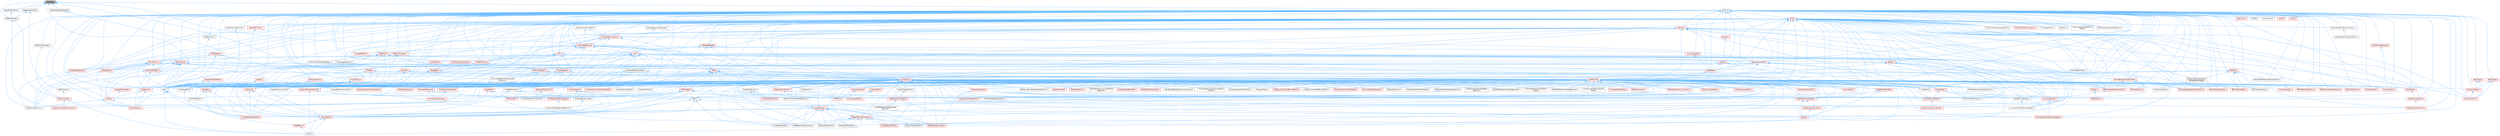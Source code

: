 digraph "IsSigned.h"
{
 // INTERACTIVE_SVG=YES
 // LATEX_PDF_SIZE
  bgcolor="transparent";
  edge [fontname=Helvetica,fontsize=10,labelfontname=Helvetica,labelfontsize=10];
  node [fontname=Helvetica,fontsize=10,shape=box,height=0.2,width=0.4];
  Node1 [id="Node000001",label="IsSigned.h",height=0.2,width=0.4,color="gray40", fillcolor="grey60", style="filled", fontcolor="black",tooltip=" "];
  Node1 -> Node2 [id="edge1_Node000001_Node000002",dir="back",color="steelblue1",style="solid",tooltip=" "];
  Node2 [id="Node000002",label="Archive.h",height=0.2,width=0.4,color="grey40", fillcolor="white", style="filled",URL="$d7/d3b/Archive_8h.html",tooltip=" "];
  Node2 -> Node3 [id="edge2_Node000002_Node000003",dir="back",color="steelblue1",style="solid",tooltip=" "];
  Node3 [id="Node000003",label="ApplePlatformSymbolication.h",height=0.2,width=0.4,color="grey40", fillcolor="white", style="filled",URL="$d5/d4c/ApplePlatformSymbolication_8h.html",tooltip=" "];
  Node2 -> Node4 [id="edge3_Node000002_Node000004",dir="back",color="steelblue1",style="solid",tooltip=" "];
  Node4 [id="Node000004",label="ArchiveLoadCompressedProxy.h",height=0.2,width=0.4,color="grey40", fillcolor="white", style="filled",URL="$d0/deb/ArchiveLoadCompressedProxy_8h.html",tooltip=" "];
  Node2 -> Node5 [id="edge4_Node000002_Node000005",dir="back",color="steelblue1",style="solid",tooltip=" "];
  Node5 [id="Node000005",label="ArchiveMD5.h",height=0.2,width=0.4,color="red", fillcolor="#FFF0F0", style="filled",URL="$d8/d7f/ArchiveMD5_8h.html",tooltip=" "];
  Node2 -> Node19 [id="edge5_Node000002_Node000019",dir="back",color="steelblue1",style="solid",tooltip=" "];
  Node19 [id="Node000019",label="ArchiveProxy.h",height=0.2,width=0.4,color="red", fillcolor="#FFF0F0", style="filled",URL="$dc/dda/ArchiveProxy_8h.html",tooltip=" "];
  Node19 -> Node20 [id="edge6_Node000019_Node000020",dir="back",color="steelblue1",style="solid",tooltip=" "];
  Node20 [id="Node000020",label="Core.h",height=0.2,width=0.4,color="grey40", fillcolor="white", style="filled",URL="$d6/dd7/Core_8h.html",tooltip=" "];
  Node20 -> Node21 [id="edge7_Node000020_Node000021",dir="back",color="steelblue1",style="solid",tooltip=" "];
  Node21 [id="Node000021",label="CoreUObject.h",height=0.2,width=0.4,color="red", fillcolor="#FFF0F0", style="filled",URL="$d0/ded/CoreUObject_8h.html",tooltip=" "];
  Node21 -> Node22 [id="edge8_Node000021_Node000022",dir="back",color="steelblue1",style="solid",tooltip=" "];
  Node22 [id="Node000022",label="Engine.h",height=0.2,width=0.4,color="grey40", fillcolor="white", style="filled",URL="$d1/d34/Public_2Engine_8h.html",tooltip=" "];
  Node21 -> Node24 [id="edge9_Node000021_Node000024",dir="back",color="steelblue1",style="solid",tooltip=" "];
  Node24 [id="Node000024",label="SlateBasics.h",height=0.2,width=0.4,color="red", fillcolor="#FFF0F0", style="filled",URL="$da/d2f/SlateBasics_8h.html",tooltip=" "];
  Node24 -> Node22 [id="edge10_Node000024_Node000022",dir="back",color="steelblue1",style="solid",tooltip=" "];
  Node20 -> Node22 [id="edge11_Node000020_Node000022",dir="back",color="steelblue1",style="solid",tooltip=" "];
  Node20 -> Node24 [id="edge12_Node000020_Node000024",dir="back",color="steelblue1",style="solid",tooltip=" "];
  Node19 -> Node29 [id="edge13_Node000019_Node000029",dir="back",color="steelblue1",style="solid",tooltip=" "];
  Node29 [id="Node000029",label="CoreSharedPCH.h",height=0.2,width=0.4,color="grey40", fillcolor="white", style="filled",URL="$d8/de5/CoreSharedPCH_8h.html",tooltip=" "];
  Node29 -> Node30 [id="edge14_Node000029_Node000030",dir="back",color="steelblue1",style="solid",tooltip=" "];
  Node30 [id="Node000030",label="CoreUObjectSharedPCH.h",height=0.2,width=0.4,color="red", fillcolor="#FFF0F0", style="filled",URL="$de/d2f/CoreUObjectSharedPCH_8h.html",tooltip=" "];
  Node19 -> Node272 [id="edge15_Node000019_Node000272",dir="back",color="steelblue1",style="solid",tooltip=" "];
  Node272 [id="Node000272",label="PropertyProxyArchive.h",height=0.2,width=0.4,color="grey40", fillcolor="white", style="filled",URL="$d7/d1f/PropertyProxyArchive_8h.html",tooltip=" "];
  Node19 -> Node273 [id="edge16_Node000019_Node000273",dir="back",color="steelblue1",style="solid",tooltip=" "];
  Node273 [id="Node000273",label="Shader.h",height=0.2,width=0.4,color="red", fillcolor="#FFF0F0", style="filled",URL="$d2/dac/Shader_8h.html",tooltip=" "];
  Node273 -> Node583 [id="edge17_Node000273_Node000583",dir="back",color="steelblue1",style="solid",tooltip=" "];
  Node583 [id="Node000583",label="ShaderCodeArchive.h",height=0.2,width=0.4,color="grey40", fillcolor="white", style="filled",URL="$d4/dfd/ShaderCodeArchive_8h.html",tooltip=" "];
  Node273 -> Node591 [id="edge18_Node000273_Node000591",dir="back",color="steelblue1",style="solid",tooltip=" "];
  Node591 [id="Node000591",label="VertexFactory.h",height=0.2,width=0.4,color="red", fillcolor="#FFF0F0", style="filled",URL="$d8/dc4/VertexFactory_8h.html",tooltip=" "];
  Node2 -> Node8084 [id="edge19_Node000002_Node008084",dir="back",color="steelblue1",style="solid",tooltip=" "];
  Node8084 [id="Node008084",label="ArchiveSaveCompressedProxy.h",height=0.2,width=0.4,color="grey40", fillcolor="white", style="filled",URL="$d4/dee/ArchiveSaveCompressedProxy_8h.html",tooltip=" "];
  Node2 -> Node6400 [id="edge20_Node000002_Node006400",dir="back",color="steelblue1",style="solid",tooltip=" "];
  Node6400 [id="Node006400",label="ArchiveStackTrace.h",height=0.2,width=0.4,color="grey40", fillcolor="white", style="filled",URL="$d9/d16/ArchiveStackTrace_8h.html",tooltip=" "];
  Node2 -> Node8293 [id="edge21_Node000002_Node008293",dir="back",color="steelblue1",style="solid",tooltip=" "];
  Node8293 [id="Node008293",label="ArchiveUObject.h",height=0.2,width=0.4,color="red", fillcolor="#FFF0F0", style="filled",URL="$de/ddb/ArchiveUObject_8h.html",tooltip=" "];
  Node8293 -> Node713 [id="edge22_Node008293_Node000713",dir="back",color="steelblue1",style="solid",tooltip=" "];
  Node713 [id="Node000713",label="ArchiveUObjectFromStructured\lArchive.h",height=0.2,width=0.4,color="grey40", fillcolor="white", style="filled",URL="$d2/d52/ArchiveUObjectFromStructuredArchive_8h.html",tooltip=" "];
  Node713 -> Node30 [id="edge23_Node000713_Node000030",dir="back",color="steelblue1",style="solid",tooltip=" "];
  Node8293 -> Node21 [id="edge24_Node008293_Node000021",dir="back",color="steelblue1",style="solid",tooltip=" "];
  Node8293 -> Node30 [id="edge25_Node008293_Node000030",dir="back",color="steelblue1",style="solid",tooltip=" "];
  Node8293 -> Node2984 [id="edge26_Node008293_Node002984",dir="back",color="steelblue1",style="solid",tooltip=" "];
  Node2984 [id="Node002984",label="LinkerLoad.h",height=0.2,width=0.4,color="red", fillcolor="#FFF0F0", style="filled",URL="$d7/def/LinkerLoad_8h.html",tooltip=" "];
  Node2984 -> Node21 [id="edge27_Node002984_Node000021",dir="back",color="steelblue1",style="solid",tooltip=" "];
  Node2984 -> Node30 [id="edge28_Node002984_Node000030",dir="back",color="steelblue1",style="solid",tooltip=" "];
  Node8293 -> Node5023 [id="edge29_Node008293_Node005023",dir="back",color="steelblue1",style="solid",tooltip=" "];
  Node5023 [id="Node005023",label="LinkerSave.h",height=0.2,width=0.4,color="grey40", fillcolor="white", style="filled",URL="$d5/d31/LinkerSave_8h.html",tooltip=" "];
  Node2 -> Node713 [id="edge30_Node000002_Node000713",dir="back",color="steelblue1",style="solid",tooltip=" "];
  Node2 -> Node8296 [id="edge31_Node000002_Node008296",dir="back",color="steelblue1",style="solid",tooltip=" "];
  Node8296 [id="Node008296",label="Array.h",height=0.2,width=0.4,color="red", fillcolor="#FFF0F0", style="filled",URL="$df/dd0/Array_8h.html",tooltip=" "];
  Node8296 -> Node4 [id="edge32_Node008296_Node000004",dir="back",color="steelblue1",style="solid",tooltip=" "];
  Node8296 -> Node8084 [id="edge33_Node008296_Node008084",dir="back",color="steelblue1",style="solid",tooltip=" "];
  Node8296 -> Node6400 [id="edge34_Node008296_Node006400",dir="back",color="steelblue1",style="solid",tooltip=" "];
  Node8296 -> Node713 [id="edge35_Node008296_Node000713",dir="back",color="steelblue1",style="solid",tooltip=" "];
  Node8296 -> Node925 [id="edge36_Node008296_Node000925",dir="back",color="steelblue1",style="solid",tooltip=" "];
  Node925 [id="Node000925",label="AssetData.h",height=0.2,width=0.4,color="red", fillcolor="#FFF0F0", style="filled",URL="$d9/d19/AssetData_8h.html",tooltip=" "];
  Node925 -> Node1420 [id="edge37_Node000925_Node001420",dir="back",color="steelblue1",style="solid",tooltip=" "];
  Node1420 [id="Node001420",label="EditorAnimUtils.h",height=0.2,width=0.4,color="red", fillcolor="#FFF0F0", style="filled",URL="$d1/dd4/EditorAnimUtils_8h.html",tooltip=" "];
  Node8296 -> Node5325 [id="edge38_Node008296_Node005325",dir="back",color="steelblue1",style="solid",tooltip=" "];
  Node5325 [id="Node005325",label="AsyncLoading2.h",height=0.2,width=0.4,color="red", fillcolor="#FFF0F0", style="filled",URL="$dd/db7/AsyncLoading2_8h.html",tooltip=" "];
  Node8296 -> Node984 [id="edge39_Node008296_Node000984",dir="back",color="steelblue1",style="solid",tooltip=" "];
  Node984 [id="Node000984",label="BPVariableDragDropAction.h",height=0.2,width=0.4,color="grey40", fillcolor="white", style="filled",URL="$dd/d23/BPVariableDragDropAction_8h.html",tooltip=" "];
  Node8296 -> Node3000 [id="edge40_Node008296_Node003000",dir="back",color="steelblue1",style="solid",tooltip=" "];
  Node3000 [id="Node003000",label="BezierChannelCurveModel.h",height=0.2,width=0.4,color="red", fillcolor="#FFF0F0", style="filled",URL="$d3/d63/BezierChannelCurveModel_8h.html",tooltip=" "];
  Node8296 -> Node8501 [id="edge41_Node008296_Node008501",dir="back",color="steelblue1",style="solid",tooltip=" "];
  Node8501 [id="Node008501",label="BinaryArchiveFormatter.h",height=0.2,width=0.4,color="grey40", fillcolor="white", style="filled",URL="$d2/d01/BinaryArchiveFormatter_8h.html",tooltip=" "];
  Node8501 -> Node7396 [id="edge42_Node008501_Node007396",dir="back",color="steelblue1",style="solid",tooltip=" "];
  Node7396 [id="Node007396",label="StructuredArchive.h",height=0.2,width=0.4,color="red", fillcolor="#FFF0F0", style="filled",URL="$d9/d1e/StructuredArchive_8h.html",tooltip=" "];
  Node7396 -> Node713 [id="edge43_Node007396_Node000713",dir="back",color="steelblue1",style="solid",tooltip=" "];
  Node7396 -> Node7399 [id="edge44_Node007396_Node007399",dir="back",color="steelblue1",style="solid",tooltip=" "];
  Node7399 [id="Node007399",label="Color.h",height=0.2,width=0.4,color="red", fillcolor="#FFF0F0", style="filled",URL="$dd/dac/Color_8h.html",tooltip=" "];
  Node7399 -> Node7411 [id="edge45_Node007399_Node007411",dir="back",color="steelblue1",style="solid",tooltip=" "];
  Node7411 [id="Node007411",label="ColorSpace.h",height=0.2,width=0.4,color="red", fillcolor="#FFF0F0", style="filled",URL="$de/d18/ColorSpace_8h.html",tooltip=" "];
  Node7399 -> Node5306 [id="edge46_Node007399_Node005306",dir="back",color="steelblue1",style="solid",tooltip=" "];
  Node5306 [id="Node005306",label="ConfigCacheIni.h",height=0.2,width=0.4,color="red", fillcolor="#FFF0F0", style="filled",URL="$dd/d3f/ConfigCacheIni_8h.html",tooltip=" "];
  Node5306 -> Node20 [id="edge47_Node005306_Node000020",dir="back",color="steelblue1",style="solid",tooltip=" "];
  Node5306 -> Node29 [id="edge48_Node005306_Node000029",dir="back",color="steelblue1",style="solid",tooltip=" "];
  Node7399 -> Node20 [id="edge49_Node007399_Node000020",dir="back",color="steelblue1",style="solid",tooltip=" "];
  Node7399 -> Node29 [id="edge50_Node007399_Node000029",dir="back",color="steelblue1",style="solid",tooltip=" "];
  Node7399 -> Node3172 [id="edge51_Node007399_Node003172",dir="back",color="steelblue1",style="solid",tooltip=" "];
  Node3172 [id="Node003172",label="CurveModel.h",height=0.2,width=0.4,color="red", fillcolor="#FFF0F0", style="filled",URL="$de/d1c/CurveModel_8h.html",tooltip=" "];
  Node3172 -> Node3167 [id="edge52_Node003172_Node003167",dir="back",color="steelblue1",style="solid",tooltip=" "];
  Node3167 [id="Node003167",label="ChannelCurveModel.h",height=0.2,width=0.4,color="red", fillcolor="#FFF0F0", style="filled",URL="$de/dfa/ChannelCurveModel_8h.html",tooltip=" "];
  Node3167 -> Node3000 [id="edge53_Node003167_Node003000",dir="back",color="steelblue1",style="solid",tooltip=" "];
  Node3172 -> Node3191 [id="edge54_Node003172_Node003191",dir="back",color="steelblue1",style="solid",tooltip=" "];
  Node3191 [id="Node003191",label="KeyBarCurveModel.h",height=0.2,width=0.4,color="grey40", fillcolor="white", style="filled",URL="$d7/da1/KeyBarCurveModel_8h.html",tooltip=" "];
  Node3191 -> Node3171 [id="edge55_Node003191_Node003171",dir="back",color="steelblue1",style="solid",tooltip=" "];
  Node3171 [id="Node003171",label="ConstraintChannelCurveModel.h",height=0.2,width=0.4,color="grey40", fillcolor="white", style="filled",URL="$d9/d5f/ConstraintChannelCurveModel_8h.html",tooltip=" "];
  Node3172 -> Node3193 [id="edge56_Node003172_Node003193",dir="back",color="steelblue1",style="solid",tooltip=" "];
  Node3193 [id="Node003193",label="RichCurveEditorModel.h",height=0.2,width=0.4,color="grey40", fillcolor="white", style="filled",URL="$d9/d48/RichCurveEditorModel_8h.html",tooltip=" "];
  Node7399 -> Node3220 [id="edge57_Node007399_Node003220",dir="back",color="steelblue1",style="solid",tooltip=" "];
  Node3220 [id="Node003220",label="DiffUtils.h",height=0.2,width=0.4,color="red", fillcolor="#FFF0F0", style="filled",URL="$d4/d91/DiffUtils_8h.html",tooltip=" "];
  Node7399 -> Node3191 [id="edge58_Node007399_Node003191",dir="back",color="steelblue1",style="solid",tooltip=" "];
  Node7399 -> Node3737 [id="edge59_Node007399_Node003737",dir="back",color="steelblue1",style="solid",tooltip=" "];
  Node3737 [id="Node003737",label="MovieSceneTrack.h",height=0.2,width=0.4,color="red", fillcolor="#FFF0F0", style="filled",URL="$d6/db2/MovieSceneTrack_8h.html",tooltip=" "];
  Node3737 -> Node2722 [id="edge60_Node003737_Node002722",dir="back",color="steelblue1",style="solid",tooltip=" "];
  Node2722 [id="Node002722",label="MovieSceneEvaluationTemplate.h",height=0.2,width=0.4,color="red", fillcolor="#FFF0F0", style="filled",URL="$d9/d34/MovieSceneEvaluationTemplate_8h.html",tooltip=" "];
  Node7396 -> Node5306 [id="edge61_Node007396_Node005306",dir="back",color="steelblue1",style="solid",tooltip=" "];
  Node7396 -> Node7787 [id="edge62_Node007396_Node007787",dir="back",color="steelblue1",style="solid",tooltip=" "];
  Node7787 [id="Node007787",label="DateTime.h",height=0.2,width=0.4,color="red", fillcolor="#FFF0F0", style="filled",URL="$d1/de9/DateTime_8h.html",tooltip=" "];
  Node7787 -> Node20 [id="edge63_Node007787_Node000020",dir="back",color="steelblue1",style="solid",tooltip=" "];
  Node7787 -> Node5335 [id="edge64_Node007787_Node005335",dir="back",color="steelblue1",style="solid",tooltip=" "];
  Node5335 [id="Node005335",label="CoreMinimal.h",height=0.2,width=0.4,color="red", fillcolor="#FFF0F0", style="filled",URL="$d7/d67/CoreMinimal_8h.html",tooltip=" "];
  Node5335 -> Node2986 [id="edge65_Node005335_Node002986",dir="back",color="steelblue1",style="solid",tooltip=" "];
  Node2986 [id="Node002986",label="AIDataProvider.h",height=0.2,width=0.4,color="red", fillcolor="#FFF0F0", style="filled",URL="$dd/d5b/AIDataProvider_8h.html",tooltip=" "];
  Node5335 -> Node2199 [id="edge66_Node005335_Node002199",dir="back",color="steelblue1",style="solid",tooltip=" "];
  Node2199 [id="Node002199",label="ActorElementEditorCopyAnd\lPaste.h",height=0.2,width=0.4,color="grey40", fillcolor="white", style="filled",URL="$d8/dc2/ActorElementEditorCopyAndPaste_8h.html",tooltip=" "];
  Node5335 -> Node801 [id="edge67_Node005335_Node000801",dir="back",color="steelblue1",style="solid",tooltip=" "];
  Node801 [id="Node000801",label="AnimGraphNode_Base.h",height=0.2,width=0.4,color="red", fillcolor="#FFF0F0", style="filled",URL="$d0/dfb/AnimGraphNode__Base_8h.html",tooltip=" "];
  Node5335 -> Node2989 [id="edge68_Node005335_Node002989",dir="back",color="steelblue1",style="solid",tooltip=" "];
  Node2989 [id="Node002989",label="AnimatedPropertyKey.h",height=0.2,width=0.4,color="red", fillcolor="#FFF0F0", style="filled",URL="$df/dee/AnimatedPropertyKey_8h.html",tooltip=" "];
  Node5335 -> Node5 [id="edge69_Node005335_Node000005",dir="back",color="steelblue1",style="solid",tooltip=" "];
  Node5335 -> Node5325 [id="edge70_Node005335_Node005325",dir="back",color="steelblue1",style="solid",tooltip=" "];
  Node5335 -> Node4867 [id="edge71_Node005335_Node004867",dir="back",color="steelblue1",style="solid",tooltip=" "];
  Node4867 [id="Node004867",label="AttributeCurve.h",height=0.2,width=0.4,color="red", fillcolor="#FFF0F0", style="filled",URL="$d6/d16/AttributeCurve_8h.html",tooltip=" "];
  Node5335 -> Node2996 [id="edge72_Node005335_Node002996",dir="back",color="steelblue1",style="solid",tooltip=" "];
  Node2996 [id="Node002996",label="AttributeSet.h",height=0.2,width=0.4,color="red", fillcolor="#FFF0F0", style="filled",URL="$da/d01/AttributeSet_8h.html",tooltip=" "];
  Node5335 -> Node984 [id="edge73_Node005335_Node000984",dir="back",color="steelblue1",style="solid",tooltip=" "];
  Node5335 -> Node1851 [id="edge74_Node005335_Node001851",dir="back",color="steelblue1",style="solid",tooltip=" "];
  Node1851 [id="Node001851",label="BlueprintActionFilter.h",height=0.2,width=0.4,color="red", fillcolor="#FFF0F0", style="filled",URL="$d5/d2a/BlueprintActionFilter_8h.html",tooltip=" "];
  Node1851 -> Node1761 [id="edge75_Node001851_Node001761",dir="back",color="steelblue1",style="solid",tooltip=" "];
  Node1761 [id="Node001761",label="BlueprintVariableNodeSpawner.h",height=0.2,width=0.4,color="grey40", fillcolor="white", style="filled",URL="$db/dba/BlueprintVariableNodeSpawner_8h.html",tooltip=" "];
  Node1851 -> Node1815 [id="edge76_Node001851_Node001815",dir="back",color="steelblue1",style="solid",tooltip=" "];
  Node1815 [id="Node001815",label="K2Node_StructOperation.h",height=0.2,width=0.4,color="red", fillcolor="#FFF0F0", style="filled",URL="$d1/d1c/K2Node__StructOperation_8h.html",tooltip=" "];
  Node5335 -> Node1049 [id="edge77_Node005335_Node001049",dir="back",color="steelblue1",style="solid",tooltip=" "];
  Node1049 [id="Node001049",label="BlueprintBoundEventNodeSpawner.h",height=0.2,width=0.4,color="grey40", fillcolor="white", style="filled",URL="$dc/d31/BlueprintBoundEventNodeSpawner_8h.html",tooltip=" "];
  Node5335 -> Node1011 [id="edge78_Node005335_Node001011",dir="back",color="steelblue1",style="solid",tooltip=" "];
  Node1011 [id="Node001011",label="BlueprintDelegateNodeSpawner.h",height=0.2,width=0.4,color="grey40", fillcolor="white", style="filled",URL="$dc/d16/BlueprintDelegateNodeSpawner_8h.html",tooltip=" "];
  Node5335 -> Node1133 [id="edge79_Node005335_Node001133",dir="back",color="steelblue1",style="solid",tooltip=" "];
  Node1133 [id="Node001133",label="BlueprintEditorUtils.h",height=0.2,width=0.4,color="red", fillcolor="#FFF0F0", style="filled",URL="$d7/d3d/BlueprintEditorUtils_8h.html",tooltip=" "];
  Node1133 -> Node509 [id="edge80_Node001133_Node000509",dir="back",color="steelblue1",style="solid",tooltip=" "];
  Node509 [id="Node000509",label="GameModeInfoCustomizer.h",height=0.2,width=0.4,color="grey40", fillcolor="white", style="filled",URL="$d5/df3/GameModeInfoCustomizer_8h.html",tooltip=" "];
  Node5335 -> Node3004 [id="edge81_Node005335_Node003004",dir="back",color="steelblue1",style="solid",tooltip=" "];
  Node3004 [id="Node003004",label="BlueprintFunctionLibrary.h",height=0.2,width=0.4,color="red", fillcolor="#FFF0F0", style="filled",URL="$d3/d94/BlueprintFunctionLibrary_8h.html",tooltip=" "];
  Node3004 -> Node3054 [id="edge82_Node003004_Node003054",dir="back",color="steelblue1",style="solid",tooltip=" "];
  Node3054 [id="Node003054",label="BlueprintMapLibrary.h",height=0.2,width=0.4,color="grey40", fillcolor="white", style="filled",URL="$d2/d19/BlueprintMapLibrary_8h.html",tooltip=" "];
  Node3004 -> Node3057 [id="edge83_Node003004_Node003057",dir="back",color="steelblue1",style="solid",tooltip=" "];
  Node3057 [id="Node003057",label="BlueprintSetLibrary.h",height=0.2,width=0.4,color="grey40", fillcolor="white", style="filled",URL="$d2/d1a/BlueprintSetLibrary_8h.html",tooltip=" "];
  Node3004 -> Node3067 [id="edge84_Node003004_Node003067",dir="back",color="steelblue1",style="solid",tooltip=" "];
  Node3067 [id="Node003067",label="DataTableFunctionLibrary.h",height=0.2,width=0.4,color="grey40", fillcolor="white", style="filled",URL="$d8/df7/DataTableFunctionLibrary_8h.html",tooltip=" "];
  Node3004 -> Node22 [id="edge85_Node003004_Node000022",dir="back",color="steelblue1",style="solid",tooltip=" "];
  Node3004 -> Node3078 [id="edge86_Node003004_Node003078",dir="back",color="steelblue1",style="solid",tooltip=" "];
  Node3078 [id="Node003078",label="KismetArrayLibrary.h",height=0.2,width=0.4,color="red", fillcolor="#FFF0F0", style="filled",URL="$d0/d04/KismetArrayLibrary_8h.html",tooltip=" "];
  Node3004 -> Node3084 [id="edge87_Node003004_Node003084",dir="back",color="steelblue1",style="solid",tooltip=" "];
  Node3084 [id="Node003084",label="KismetMathLibrary.h",height=0.2,width=0.4,color="grey40", fillcolor="white", style="filled",URL="$d9/d07/KismetMathLibrary_8h.html",tooltip=" "];
  Node3004 -> Node716 [id="edge88_Node003004_Node000716",dir="back",color="steelblue1",style="solid",tooltip=" "];
  Node716 [id="Node000716",label="KismetSystemLibrary.h",height=0.2,width=0.4,color="red", fillcolor="#FFF0F0", style="filled",URL="$da/d0f/KismetSystemLibrary_8h.html",tooltip=" "];
  Node3004 -> Node1873 [id="edge89_Node003004_Node001873",dir="back",color="steelblue1",style="solid",tooltip=" "];
  Node1873 [id="Node001873",label="PhysicsThreadLibrary.h",height=0.2,width=0.4,color="grey40", fillcolor="white", style="filled",URL="$dd/df6/PhysicsThreadLibrary_8h.html",tooltip=" "];
  Node5335 -> Node1856 [id="edge90_Node005335_Node001856",dir="back",color="steelblue1",style="solid",tooltip=" "];
  Node1856 [id="Node001856",label="BlueprintGeneratedClass.h",height=0.2,width=0.4,color="red", fillcolor="#FFF0F0", style="filled",URL="$d6/d77/BlueprintGeneratedClass_8h.html",tooltip=" "];
  Node1856 -> Node22 [id="edge91_Node001856_Node000022",dir="back",color="steelblue1",style="solid",tooltip=" "];
  Node1856 -> Node509 [id="edge92_Node001856_Node000509",dir="back",color="steelblue1",style="solid",tooltip=" "];
  Node5335 -> Node3054 [id="edge93_Node005335_Node003054",dir="back",color="steelblue1",style="solid",tooltip=" "];
  Node5335 -> Node3057 [id="edge94_Node005335_Node003057",dir="back",color="steelblue1",style="solid",tooltip=" "];
  Node5335 -> Node1761 [id="edge95_Node005335_Node001761",dir="back",color="steelblue1",style="solid",tooltip=" "];
  Node5335 -> Node5554 [id="edge96_Node005335_Node005554",dir="back",color="steelblue1",style="solid",tooltip=" "];
  Node5554 [id="Node005554",label="BulkData.h",height=0.2,width=0.4,color="red", fillcolor="#FFF0F0", style="filled",URL="$d4/d8e/BulkData_8h.html",tooltip=" "];
  Node5554 -> Node5557 [id="edge97_Node005554_Node005557",dir="back",color="steelblue1",style="solid",tooltip=" "];
  Node5557 [id="Node005557",label="BulkDataWriter.h",height=0.2,width=0.4,color="grey40", fillcolor="white", style="filled",URL="$dc/dcb/BulkDataWriter_8h.html",tooltip=" "];
  Node5554 -> Node21 [id="edge98_Node005554_Node000021",dir="back",color="steelblue1",style="solid",tooltip=" "];
  Node5554 -> Node30 [id="edge99_Node005554_Node000030",dir="back",color="steelblue1",style="solid",tooltip=" "];
  Node5335 -> Node2125 [id="edge100_Node005335_Node002125",dir="back",color="steelblue1",style="solid",tooltip=" "];
  Node2125 [id="Node002125",label="ComponentVisualizer.h",height=0.2,width=0.4,color="red", fillcolor="#FFF0F0", style="filled",URL="$d3/d9b/ComponentVisualizer_8h.html",tooltip=" "];
  Node5335 -> Node20 [id="edge101_Node005335_Node000020",dir="back",color="steelblue1",style="solid",tooltip=" "];
  Node5335 -> Node29 [id="edge102_Node005335_Node000029",dir="back",color="steelblue1",style="solid",tooltip=" "];
  Node5335 -> Node3195 [id="edge103_Node005335_Node003195",dir="back",color="steelblue1",style="solid",tooltip=" "];
  Node3195 [id="Node003195",label="DataReplication.h",height=0.2,width=0.4,color="red", fillcolor="#FFF0F0", style="filled",URL="$d8/d2a/DataReplication_8h.html",tooltip=" "];
  Node5335 -> Node3067 [id="edge104_Node005335_Node003067",dir="back",color="steelblue1",style="solid",tooltip=" "];
  Node5335 -> Node2130 [id="edge105_Node005335_Node002130",dir="back",color="steelblue1",style="solid",tooltip=" "];
  Node2130 [id="Node002130",label="DisplayClusterNetConnection.h",height=0.2,width=0.4,color="red", fillcolor="#FFF0F0", style="filled",URL="$d0/df0/DisplayClusterNetConnection_8h.html",tooltip=" "];
  Node5335 -> Node5956 [id="edge106_Node005335_Node005956",dir="back",color="steelblue1",style="solid",tooltip=" "];
  Node5956 [id="Node005956",label="DynamicVector.h",height=0.2,width=0.4,color="red", fillcolor="#FFF0F0", style="filled",URL="$d5/dfc/DynamicVector_8h.html",tooltip=" "];
  Node5956 -> Node5960 [id="edge107_Node005956_Node005960",dir="back",color="steelblue1",style="solid",tooltip=" "];
  Node5960 [id="Node005960",label="DynamicMesh3.h",height=0.2,width=0.4,color="red", fillcolor="#FFF0F0", style="filled",URL="$d5/d34/DynamicMesh3_8h.html",tooltip=" "];
  Node5335 -> Node1136 [id="edge108_Node005335_Node001136",dir="back",color="steelblue1",style="solid",tooltip=" "];
  Node1136 [id="Node001136",label="EdGraphSchema_K2_Actions.h",height=0.2,width=0.4,color="red", fillcolor="#FFF0F0", style="filled",URL="$d8/d9c/EdGraphSchema__K2__Actions_8h.html",tooltip=" "];
  Node5335 -> Node1420 [id="edge109_Node005335_Node001420",dir="back",color="steelblue1",style="solid",tooltip=" "];
  Node5335 -> Node3302 [id="edge110_Node005335_Node003302",dir="back",color="steelblue1",style="solid",tooltip=" "];
  Node3302 [id="Node003302",label="ExposedValueHandler.h",height=0.2,width=0.4,color="red", fillcolor="#FFF0F0", style="filled",URL="$df/d8c/ExposedValueHandler_8h.html",tooltip=" "];
  Node5335 -> Node3304 [id="edge111_Node005335_Node003304",dir="back",color="steelblue1",style="solid",tooltip=" "];
  Node3304 [id="Node003304",label="FastReferenceCollector.h",height=0.2,width=0.4,color="red", fillcolor="#FFF0F0", style="filled",URL="$dd/d44/FastReferenceCollector_8h.html",tooltip=" "];
  Node5335 -> Node3307 [id="edge112_Node005335_Node003307",dir="back",color="steelblue1",style="solid",tooltip=" "];
  Node3307 [id="Node003307",label="FieldIterator.h",height=0.2,width=0.4,color="grey40", fillcolor="white", style="filled",URL="$db/daa/FieldIterator_8h.html",tooltip=" "];
  Node5335 -> Node509 [id="edge113_Node005335_Node000509",dir="back",color="steelblue1",style="solid",tooltip=" "];
  Node5335 -> Node2292 [id="edge114_Node005335_Node002292",dir="back",color="steelblue1",style="solid",tooltip=" "];
  Node2292 [id="Node002292",label="GameplayEffectExecutionCalculation.h",height=0.2,width=0.4,color="grey40", fillcolor="white", style="filled",URL="$df/d9d/GameplayEffectExecutionCalculation_8h.html",tooltip=" "];
  Node5335 -> Node3311 [id="edge115_Node005335_Node003311",dir="back",color="steelblue1",style="solid",tooltip=" "];
  Node3311 [id="Node003311",label="IAnimBlueprintCopyTermDefaults\lContext.h",height=0.2,width=0.4,color="grey40", fillcolor="white", style="filled",URL="$dc/d21/IAnimBlueprintCopyTermDefaultsContext_8h.html",tooltip=" "];
  Node5335 -> Node3312 [id="edge116_Node005335_Node003312",dir="back",color="steelblue1",style="solid",tooltip=" "];
  Node3312 [id="Node003312",label="ILevelInstanceEditorModule.h",height=0.2,width=0.4,color="grey40", fillcolor="white", style="filled",URL="$d4/d1d/ILevelInstanceEditorModule_8h.html",tooltip=" "];
  Node5335 -> Node3313 [id="edge117_Node005335_Node003313",dir="back",color="steelblue1",style="solid",tooltip=" "];
  Node3313 [id="Node003313",label="IPropertyAccessEditor.h",height=0.2,width=0.4,color="red", fillcolor="#FFF0F0", style="filled",URL="$de/d40/IPropertyAccessEditor_8h.html",tooltip=" "];
  Node3313 -> Node801 [id="edge118_Node003313_Node000801",dir="back",color="steelblue1",style="solid",tooltip=" "];
  Node5335 -> Node964 [id="edge119_Node005335_Node000964",dir="back",color="steelblue1",style="solid",tooltip=" "];
  Node964 [id="Node000964",label="IPropertyTable.h",height=0.2,width=0.4,color="grey40", fillcolor="white", style="filled",URL="$d5/d90/IPropertyTable_8h.html",tooltip=" "];
  Node5335 -> Node3314 [id="edge120_Node005335_Node003314",dir="back",color="steelblue1",style="solid",tooltip=" "];
  Node3314 [id="Node003314",label="InstancedReferenceSubobject\lHelper.h",height=0.2,width=0.4,color="grey40", fillcolor="white", style="filled",URL="$d5/d98/InstancedReferenceSubobjectHelper_8h.html",tooltip=" "];
  Node5335 -> Node1010 [id="edge121_Node005335_Node001010",dir="back",color="steelblue1",style="solid",tooltip=" "];
  Node1010 [id="Node001010",label="K2Node_BaseMCDelegate.h",height=0.2,width=0.4,color="red", fillcolor="#FFF0F0", style="filled",URL="$dd/d9b/K2Node__BaseMCDelegate_8h.html",tooltip=" "];
  Node1010 -> Node1011 [id="edge122_Node001010_Node001011",dir="back",color="steelblue1",style="solid",tooltip=" "];
  Node5335 -> Node1036 [id="edge123_Node005335_Node001036",dir="back",color="steelblue1",style="solid",tooltip=" "];
  Node1036 [id="Node001036",label="K2Node_ComponentBoundEvent.h",height=0.2,width=0.4,color="red", fillcolor="#FFF0F0", style="filled",URL="$d7/d15/K2Node__ComponentBoundEvent_8h.html",tooltip=" "];
  Node5335 -> Node1052 [id="edge124_Node005335_Node001052",dir="back",color="steelblue1",style="solid",tooltip=" "];
  Node1052 [id="Node001052",label="K2Node_GeneratedBoundEvent.h",height=0.2,width=0.4,color="grey40", fillcolor="white", style="filled",URL="$d4/dc1/K2Node__GeneratedBoundEvent_8h.html",tooltip=" "];
  Node5335 -> Node1815 [id="edge125_Node005335_Node001815",dir="back",color="steelblue1",style="solid",tooltip=" "];
  Node5335 -> Node1074 [id="edge126_Node005335_Node001074",dir="back",color="steelblue1",style="solid",tooltip=" "];
  Node1074 [id="Node001074",label="K2Node_VariableGet.h",height=0.2,width=0.4,color="red", fillcolor="#FFF0F0", style="filled",URL="$d3/de0/K2Node__VariableGet_8h.html",tooltip=" "];
  Node5335 -> Node1075 [id="edge127_Node005335_Node001075",dir="back",color="steelblue1",style="solid",tooltip=" "];
  Node1075 [id="Node001075",label="K2Node_VariableSet.h",height=0.2,width=0.4,color="red", fillcolor="#FFF0F0", style="filled",URL="$d9/d54/K2Node__VariableSet_8h.html",tooltip=" "];
  Node5335 -> Node6603 [id="edge128_Node005335_Node006603",dir="back",color="steelblue1",style="solid",tooltip=" "];
  Node6603 [id="Node006603",label="KeyChainUtilities.h",height=0.2,width=0.4,color="grey40", fillcolor="white", style="filled",URL="$db/d66/KeyChainUtilities_8h.html",tooltip=" "];
  Node5335 -> Node3315 [id="edge129_Node005335_Node003315",dir="back",color="steelblue1",style="solid",tooltip=" "];
  Node3315 [id="Node003315",label="KeyPropertyParams.h",height=0.2,width=0.4,color="red", fillcolor="#FFF0F0", style="filled",URL="$d8/d86/KeyPropertyParams_8h.html",tooltip=" "];
  Node5335 -> Node3078 [id="edge130_Node005335_Node003078",dir="back",color="steelblue1",style="solid",tooltip=" "];
  Node5335 -> Node3084 [id="edge131_Node005335_Node003084",dir="back",color="steelblue1",style="solid",tooltip=" "];
  Node5335 -> Node6618 [id="edge132_Node005335_Node006618",dir="back",color="steelblue1",style="solid",tooltip=" "];
  Node6618 [id="Node006618",label="LatentPropertyHandle.h",height=0.2,width=0.4,color="red", fillcolor="#FFF0F0", style="filled",URL="$d2/d4e/LatentPropertyHandle_8h.html",tooltip=" "];
  Node5335 -> Node2984 [id="edge133_Node005335_Node002984",dir="back",color="steelblue1",style="solid",tooltip=" "];
  Node5335 -> Node5023 [id="edge134_Node005335_Node005023",dir="back",color="steelblue1",style="solid",tooltip=" "];
  Node5335 -> Node3820 [id="edge135_Node005335_Node003820",dir="back",color="steelblue1",style="solid",tooltip=" "];
  Node3820 [id="Node003820",label="LiveLinkTypes.h",height=0.2,width=0.4,color="red", fillcolor="#FFF0F0", style="filled",URL="$d2/d4c/LiveLinkTypes_8h.html",tooltip=" "];
  Node5335 -> Node3322 [id="edge136_Node005335_Node003322",dir="back",color="steelblue1",style="solid",tooltip=" "];
  Node3322 [id="Node003322",label="MaterialExpression.h",height=0.2,width=0.4,color="red", fillcolor="#FFF0F0", style="filled",URL="$df/de6/MaterialExpression_8h.html",tooltip=" "];
  Node5335 -> Node1828 [id="edge137_Node005335_Node001828",dir="back",color="steelblue1",style="solid",tooltip=" "];
  Node1828 [id="Node001828",label="MemberReference.h",height=0.2,width=0.4,color="red", fillcolor="#FFF0F0", style="filled",URL="$dc/d3d/MemberReference_8h.html",tooltip=" "];
  Node1828 -> Node801 [id="edge138_Node001828_Node000801",dir="back",color="steelblue1",style="solid",tooltip=" "];
  Node1828 -> Node1010 [id="edge139_Node001828_Node001010",dir="back",color="steelblue1",style="solid",tooltip=" "];
  Node5335 -> Node5457 [id="edge140_Node005335_Node005457",dir="back",color="steelblue1",style="solid",tooltip=" "];
  Node5457 [id="Node005457",label="MeshAttributeArray.h",height=0.2,width=0.4,color="red", fillcolor="#FFF0F0", style="filled",URL="$dd/dcf/MeshAttributeArray_8h.html",tooltip=" "];
  Node5457 -> Node5475 [id="edge141_Node005457_Node005475",dir="back",color="steelblue1",style="solid",tooltip=" "];
  Node5475 [id="Node005475",label="MeshElementContainer.h",height=0.2,width=0.4,color="red", fillcolor="#FFF0F0", style="filled",URL="$d1/dfa/MeshElementContainer_8h.html",tooltip=" "];
  Node5335 -> Node5475 [id="edge142_Node005335_Node005475",dir="back",color="steelblue1",style="solid",tooltip=" "];
  Node5335 -> Node6717 [id="edge143_Node005335_Node006717",dir="back",color="steelblue1",style="solid",tooltip=" "];
  Node6717 [id="Node006717",label="MeshTypes.h",height=0.2,width=0.4,color="red", fillcolor="#FFF0F0", style="filled",URL="$dd/d98/MeshTypes_8h.html",tooltip=" "];
  Node6717 -> Node5457 [id="edge144_Node006717_Node005457",dir="back",color="steelblue1",style="solid",tooltip=" "];
  Node5335 -> Node3610 [id="edge145_Node005335_Node003610",dir="back",color="steelblue1",style="solid",tooltip=" "];
  Node3610 [id="Node003610",label="MovieSceneCommonHelpers.h",height=0.2,width=0.4,color="red", fillcolor="#FFF0F0", style="filled",URL="$d9/dd2/MovieSceneCommonHelpers_8h.html",tooltip=" "];
  Node5335 -> Node4912 [id="edge146_Node005335_Node004912",dir="back",color="steelblue1",style="solid",tooltip=" "];
  Node4912 [id="Node004912",label="MovieSceneEvaluationField.h",height=0.2,width=0.4,color="red", fillcolor="#FFF0F0", style="filled",URL="$d6/d5d/MovieSceneEvaluationField_8h.html",tooltip=" "];
  Node4912 -> Node3737 [id="edge147_Node004912_Node003737",dir="back",color="steelblue1",style="solid",tooltip=" "];
  Node5335 -> Node2722 [id="edge148_Node005335_Node002722",dir="back",color="steelblue1",style="solid",tooltip=" "];
  Node5335 -> Node4917 [id="edge149_Node005335_Node004917",dir="back",color="steelblue1",style="solid",tooltip=" "];
  Node4917 [id="Node004917",label="MovieSceneSequenceHierarchy.h",height=0.2,width=0.4,color="red", fillcolor="#FFF0F0", style="filled",URL="$d0/dd7/MovieSceneSequenceHierarchy_8h.html",tooltip=" "];
  Node5335 -> Node3737 [id="edge150_Node005335_Node003737",dir="back",color="steelblue1",style="solid",tooltip=" "];
  Node5335 -> Node988 [id="edge151_Node005335_Node000988",dir="back",color="steelblue1",style="solid",tooltip=" "];
  Node988 [id="Node000988",label="MyBlueprintItemDragDropAction.h",height=0.2,width=0.4,color="grey40", fillcolor="white", style="filled",URL="$da/d11/MyBlueprintItemDragDropAction_8h.html",tooltip=" "];
  Node988 -> Node984 [id="edge152_Node000988_Node000984",dir="back",color="steelblue1",style="solid",tooltip=" "];
  Node5335 -> Node6863 [id="edge153_Node005335_Node006863",dir="back",color="steelblue1",style="solid",tooltip=" "];
  Node6863 [id="Node006863",label="NodeHandle.h",height=0.2,width=0.4,color="red", fillcolor="#FFF0F0", style="filled",URL="$d2/d9b/NodeHandle_8h.html",tooltip=" "];
  Node5335 -> Node6865 [id="edge154_Node005335_Node006865",dir="back",color="steelblue1",style="solid",tooltip=" "];
  Node6865 [id="Node006865",label="NodeID.h",height=0.2,width=0.4,color="red", fillcolor="#FFF0F0", style="filled",URL="$d2/ddd/NodeID_8h.html",tooltip=" "];
  Node6865 -> Node6863 [id="edge155_Node006865_Node006863",dir="back",color="steelblue1",style="solid",tooltip=" "];
  Node5335 -> Node3766 [id="edge156_Node005335_Node003766",dir="back",color="steelblue1",style="solid",tooltip=" "];
  Node3766 [id="Node003766",label="NumericPropertyParams.h",height=0.2,width=0.4,color="red", fillcolor="#FFF0F0", style="filled",URL="$d9/d7b/NumericPropertyParams_8h.html",tooltip=" "];
  Node5335 -> Node3767 [id="edge157_Node005335_Node003767",dir="back",color="steelblue1",style="solid",tooltip=" "];
  Node3767 [id="Node003767",label="ObjectEditorUtils.h",height=0.2,width=0.4,color="grey40", fillcolor="white", style="filled",URL="$d3/d5e/ObjectEditorUtils_8h.html",tooltip=" "];
  Node5335 -> Node6914 [id="edge158_Node005335_Node006914",dir="back",color="steelblue1",style="solid",tooltip=" "];
  Node6914 [id="Node006914",label="PerPlatformProperties.h",height=0.2,width=0.4,color="red", fillcolor="#FFF0F0", style="filled",URL="$df/d71/CoreUObject_2Public_2UObject_2PerPlatformProperties_8h.html",tooltip=" "];
  Node5335 -> Node6920 [id="edge159_Node005335_Node006920",dir="back",color="steelblue1",style="solid",tooltip=" "];
  Node6920 [id="Node006920",label="PerQualityLevelProperties.h",height=0.2,width=0.4,color="red", fillcolor="#FFF0F0", style="filled",URL="$d6/dcd/PerQualityLevelProperties_8h.html",tooltip=" "];
  Node5335 -> Node1873 [id="edge160_Node005335_Node001873",dir="back",color="steelblue1",style="solid",tooltip=" "];
  Node5335 -> Node3769 [id="edge161_Node005335_Node003769",dir="back",color="steelblue1",style="solid",tooltip=" "];
  Node3769 [id="Node003769",label="PropertyAccessUtil.h",height=0.2,width=0.4,color="red", fillcolor="#FFF0F0", style="filled",URL="$dd/d5d/PropertyAccessUtil_8h.html",tooltip=" "];
  Node3769 -> Node716 [id="edge162_Node003769_Node000716",dir="back",color="steelblue1",style="solid",tooltip=" "];
  Node5335 -> Node3770 [id="edge163_Node005335_Node003770",dir="back",color="steelblue1",style="solid",tooltip=" "];
  Node3770 [id="Node003770",label="PropertyHandle.h",height=0.2,width=0.4,color="red", fillcolor="#FFF0F0", style="filled",URL="$d7/d90/PropertyHandle_8h.html",tooltip=" "];
  Node3770 -> Node3220 [id="edge164_Node003770_Node003220",dir="back",color="steelblue1",style="solid",tooltip=" "];
  Node5335 -> Node3807 [id="edge165_Node005335_Node003807",dir="back",color="steelblue1",style="solid",tooltip=" "];
  Node3807 [id="Node003807",label="PropertyPath.h",height=0.2,width=0.4,color="red", fillcolor="#FFF0F0", style="filled",URL="$df/d3e/PropertyPath_8h.html",tooltip=" "];
  Node3807 -> Node3220 [id="edge166_Node003807_Node003220",dir="back",color="steelblue1",style="solid",tooltip=" "];
  Node3807 -> Node3315 [id="edge167_Node003807_Node003315",dir="back",color="steelblue1",style="solid",tooltip=" "];
  Node5335 -> Node272 [id="edge168_Node005335_Node000272",dir="back",color="steelblue1",style="solid",tooltip=" "];
  Node5335 -> Node3810 [id="edge169_Node005335_Node003810",dir="back",color="steelblue1",style="solid",tooltip=" "];
  Node3810 [id="Node003810",label="PropertyWithSetterAndGetter.h",height=0.2,width=0.4,color="grey40", fillcolor="white", style="filled",URL="$d6/d7f/PropertyWithSetterAndGetter_8h.html",tooltip=" "];
  Node5335 -> Node5329 [id="edge170_Node005335_Node005329",dir="back",color="steelblue1",style="solid",tooltip=" "];
  Node5329 [id="Node005329",label="RenderTransform.h",height=0.2,width=0.4,color="red", fillcolor="#FFF0F0", style="filled",URL="$d7/d9f/RenderTransform_8h.html",tooltip=" "];
  Node5335 -> Node1187 [id="edge171_Node005335_Node001187",dir="back",color="steelblue1",style="solid",tooltip=" "];
  Node1187 [id="Node001187",label="RigVM.h",height=0.2,width=0.4,color="red", fillcolor="#FFF0F0", style="filled",URL="$d0/d5e/RigVM_8h.html",tooltip=" "];
  Node5335 -> Node1141 [id="edge172_Node005335_Node001141",dir="back",color="steelblue1",style="solid",tooltip=" "];
  Node1141 [id="Node001141",label="RigVMEdGraphEnumNodeSpawner.h",height=0.2,width=0.4,color="grey40", fillcolor="white", style="filled",URL="$d3/dfd/RigVMEdGraphEnumNodeSpawner_8h.html",tooltip=" "];
  Node5335 -> Node1139 [id="edge173_Node005335_Node001139",dir="back",color="steelblue1",style="solid",tooltip=" "];
  Node1139 [id="Node001139",label="RigVMEdGraphFunctionRefNode\lSpawner.h",height=0.2,width=0.4,color="grey40", fillcolor="white", style="filled",URL="$d3/d16/RigVMEdGraphFunctionRefNodeSpawner_8h.html",tooltip=" "];
  Node5335 -> Node1143 [id="edge174_Node005335_Node001143",dir="back",color="steelblue1",style="solid",tooltip=" "];
  Node1143 [id="Node001143",label="RigVMEdGraphTemplateNode\lSpawner.h",height=0.2,width=0.4,color="grey40", fillcolor="white", style="filled",URL="$d9/d6c/RigVMEdGraphTemplateNodeSpawner_8h.html",tooltip=" "];
  Node5335 -> Node1144 [id="edge175_Node005335_Node001144",dir="back",color="steelblue1",style="solid",tooltip=" "];
  Node1144 [id="Node001144",label="RigVMEdGraphUnitNodeSpawner.h",height=0.2,width=0.4,color="grey40", fillcolor="white", style="filled",URL="$d3/d6b/RigVMEdGraphUnitNodeSpawner_8h.html",tooltip=" "];
  Node5335 -> Node1145 [id="edge176_Node005335_Node001145",dir="back",color="steelblue1",style="solid",tooltip=" "];
  Node1145 [id="Node001145",label="RigVMEdGraphVariableNode\lSpawner.h",height=0.2,width=0.4,color="grey40", fillcolor="white", style="filled",URL="$d0/d83/RigVMEdGraphVariableNodeSpawner_8h.html",tooltip=" "];
  Node5335 -> Node2453 [id="edge177_Node005335_Node002453",dir="back",color="steelblue1",style="solid",tooltip=" "];
  Node2453 [id="Node002453",label="RigVMExecuteContext.h",height=0.2,width=0.4,color="red", fillcolor="#FFF0F0", style="filled",URL="$d8/d0d/RigVMExecuteContext_8h.html",tooltip=" "];
  Node2453 -> Node1187 [id="edge178_Node002453_Node001187",dir="back",color="steelblue1",style="solid",tooltip=" "];
  Node5335 -> Node1186 [id="edge179_Node005335_Node001186",dir="back",color="steelblue1",style="solid",tooltip=" "];
  Node1186 [id="Node001186",label="RigVMExternalVariable.h",height=0.2,width=0.4,color="red", fillcolor="#FFF0F0", style="filled",URL="$d4/d6f/RigVMExternalVariable_8h.html",tooltip=" "];
  Node1186 -> Node1187 [id="edge180_Node001186_Node001187",dir="back",color="steelblue1",style="solid",tooltip=" "];
  Node1186 -> Node1145 [id="edge181_Node001186_Node001145",dir="back",color="steelblue1",style="solid",tooltip=" "];
  Node5335 -> Node3229 [id="edge182_Node005335_Node003229",dir="back",color="steelblue1",style="solid",tooltip=" "];
  Node3229 [id="Node003229",label="RigVMMemoryStorage.h",height=0.2,width=0.4,color="red", fillcolor="#FFF0F0", style="filled",URL="$d1/dd5/RigVMMemoryStorage_8h.html",tooltip=" "];
  Node3229 -> Node1187 [id="edge183_Node003229_Node001187",dir="back",color="steelblue1",style="solid",tooltip=" "];
  Node3229 -> Node2453 [id="edge184_Node003229_Node002453",dir="back",color="steelblue1",style="solid",tooltip=" "];
  Node5335 -> Node3812 [id="edge185_Node005335_Node003812",dir="back",color="steelblue1",style="solid",tooltip=" "];
  Node3812 [id="Node003812",label="RigVMPropertyPath.h",height=0.2,width=0.4,color="red", fillcolor="#FFF0F0", style="filled",URL="$da/dfd/RigVMPropertyPath_8h.html",tooltip=" "];
  Node3812 -> Node1187 [id="edge186_Node003812_Node001187",dir="back",color="steelblue1",style="solid",tooltip=" "];
  Node3812 -> Node3229 [id="edge187_Node003812_Node003229",dir="back",color="steelblue1",style="solid",tooltip=" "];
  Node5335 -> Node4036 [id="edge188_Node005335_Node004036",dir="back",color="steelblue1",style="solid",tooltip=" "];
  Node4036 [id="Node004036",label="SCSVImportOptions.h",height=0.2,width=0.4,color="grey40", fillcolor="white", style="filled",URL="$d7/dfe/SCSVImportOptions_8h.html",tooltip=" "];
  Node5335 -> Node4039 [id="edge189_Node005335_Node004039",dir="back",color="steelblue1",style="solid",tooltip=" "];
  Node4039 [id="Node004039",label="SNameComboBox.h",height=0.2,width=0.4,color="red", fillcolor="#FFF0F0", style="filled",URL="$d8/d4b/SNameComboBox_8h.html",tooltip=" "];
  Node5335 -> Node273 [id="edge190_Node005335_Node000273",dir="back",color="steelblue1",style="solid",tooltip=" "];
  Node5335 -> Node583 [id="edge191_Node005335_Node000583",dir="back",color="steelblue1",style="solid",tooltip=" "];
  Node5335 -> Node6378 [id="edge192_Node005335_Node006378",dir="back",color="steelblue1",style="solid",tooltip=" "];
  Node6378 [id="Node006378",label="ShaderCore.h",height=0.2,width=0.4,color="red", fillcolor="#FFF0F0", style="filled",URL="$d2/dc9/ShaderCore_8h.html",tooltip=" "];
  Node6378 -> Node273 [id="edge193_Node006378_Node000273",dir="back",color="steelblue1",style="solid",tooltip=" "];
  Node6378 -> Node591 [id="edge194_Node006378_Node000591",dir="back",color="steelblue1",style="solid",tooltip=" "];
  Node5335 -> Node7068 [id="edge195_Node005335_Node007068",dir="back",color="steelblue1",style="solid",tooltip=" "];
  Node7068 [id="Node007068",label="ShaderParameters.h",height=0.2,width=0.4,color="red", fillcolor="#FFF0F0", style="filled",URL="$d5/d63/ShaderParameters_8h.html",tooltip=" "];
  Node7068 -> Node273 [id="edge196_Node007068_Node000273",dir="back",color="steelblue1",style="solid",tooltip=" "];
  Node5335 -> Node7077 [id="edge197_Node005335_Node007077",dir="back",color="steelblue1",style="solid",tooltip=" "];
  Node7077 [id="Node007077",label="SimpleCellGrid.h",height=0.2,width=0.4,color="red", fillcolor="#FFF0F0", style="filled",URL="$d6/d59/SimpleCellGrid_8h.html",tooltip=" "];
  Node5335 -> Node7214 [id="edge198_Node005335_Node007214",dir="back",color="steelblue1",style="solid",tooltip=" "];
  Node7214 [id="Node007214",label="TrafficControl.h",height=0.2,width=0.4,color="grey40", fillcolor="white", style="filled",URL="$d8/d07/TrafficControl_8h.html",tooltip=" "];
  Node7214 -> Node2425 [id="edge199_Node007214_Node002425",dir="back",color="steelblue1",style="solid",tooltip=" "];
  Node2425 [id="Node002425",label="NetConnection.h",height=0.2,width=0.4,color="red", fillcolor="#FFF0F0", style="filled",URL="$d6/d03/NetConnection_8h.html",tooltip=" "];
  Node2425 -> Node2130 [id="edge200_Node002425_Node002130",dir="back",color="steelblue1",style="solid",tooltip=" "];
  Node2425 -> Node22 [id="edge201_Node002425_Node000022",dir="back",color="steelblue1",style="solid",tooltip=" "];
  Node5335 -> Node591 [id="edge202_Node005335_Node000591",dir="back",color="steelblue1",style="solid",tooltip=" "];
  Node5335 -> Node7354 [id="edge203_Node005335_Node007354",dir="back",color="steelblue1",style="solid",tooltip=" "];
  Node7354 [id="Node007354",label="WorldPartitionActorDescArchive.h",height=0.2,width=0.4,color="grey40", fillcolor="white", style="filled",URL="$d4/de5/WorldPartitionActorDescArchive_8h.html",tooltip=" "];
  Node7787 -> Node29 [id="edge204_Node007787_Node000029",dir="back",color="steelblue1",style="solid",tooltip=" "];
  Node7787 -> Node7791 [id="edge205_Node007787_Node007791",dir="back",color="steelblue1",style="solid",tooltip=" "];
  Node7791 [id="Node007791",label="FileManagerGeneric.h",height=0.2,width=0.4,color="grey40", fillcolor="white", style="filled",URL="$dc/d32/FileManagerGeneric_8h.html",tooltip=" "];
  Node7787 -> Node7427 [id="edge206_Node007787_Node007427",dir="back",color="steelblue1",style="solid",tooltip=" "];
  Node7427 [id="Node007427",label="IPlatformFileCachedWrapper.h",height=0.2,width=0.4,color="grey40", fillcolor="white", style="filled",URL="$d2/d1a/IPlatformFileCachedWrapper_8h.html",tooltip=" "];
  Node7787 -> Node7823 [id="edge207_Node007787_Node007823",dir="back",color="steelblue1",style="solid",tooltip=" "];
  Node7823 [id="Node007823",label="Range.h",height=0.2,width=0.4,color="red", fillcolor="#FFF0F0", style="filled",URL="$d9/db6/Range_8h.html",tooltip=" "];
  Node7823 -> Node20 [id="edge208_Node007823_Node000020",dir="back",color="steelblue1",style="solid",tooltip=" "];
  Node7823 -> Node5335 [id="edge209_Node007823_Node005335",dir="back",color="steelblue1",style="solid",tooltip=" "];
  Node7823 -> Node29 [id="edge210_Node007823_Node000029",dir="back",color="steelblue1",style="solid",tooltip=" "];
  Node7823 -> Node3191 [id="edge211_Node007823_Node003191",dir="back",color="steelblue1",style="solid",tooltip=" "];
  Node7823 -> Node4912 [id="edge212_Node007823_Node004912",dir="back",color="steelblue1",style="solid",tooltip=" "];
  Node7823 -> Node7842 [id="edge213_Node007823_Node007842",dir="back",color="steelblue1",style="solid",tooltip=" "];
  Node7842 [id="Node007842",label="MovieSceneEvaluationTree.h",height=0.2,width=0.4,color="red", fillcolor="#FFF0F0", style="filled",URL="$d6/d33/MovieSceneEvaluationTree_8h.html",tooltip=" "];
  Node7842 -> Node4912 [id="edge214_Node007842_Node004912",dir="back",color="steelblue1",style="solid",tooltip=" "];
  Node7842 -> Node2722 [id="edge215_Node007842_Node002722",dir="back",color="steelblue1",style="solid",tooltip=" "];
  Node7842 -> Node4917 [id="edge216_Node007842_Node004917",dir="back",color="steelblue1",style="solid",tooltip=" "];
  Node7823 -> Node7845 [id="edge217_Node007823_Node007845",dir="back",color="steelblue1",style="solid",tooltip=" "];
  Node7845 [id="Node007845",label="RangeSet.h",height=0.2,width=0.4,color="red", fillcolor="#FFF0F0", style="filled",URL="$dc/d21/RangeSet_8h.html",tooltip=" "];
  Node7845 -> Node20 [id="edge218_Node007845_Node000020",dir="back",color="steelblue1",style="solid",tooltip=" "];
  Node7845 -> Node5335 [id="edge219_Node007845_Node005335",dir="back",color="steelblue1",style="solid",tooltip=" "];
  Node7845 -> Node29 [id="edge220_Node007845_Node000029",dir="back",color="steelblue1",style="solid",tooltip=" "];
  Node7823 -> Node3193 [id="edge221_Node007823_Node003193",dir="back",color="steelblue1",style="solid",tooltip=" "];
  Node7396 -> Node3227 [id="edge222_Node007396_Node003227",dir="back",color="steelblue1",style="solid",tooltip=" "];
  Node3227 [id="Node003227",label="EnumProperty.h",height=0.2,width=0.4,color="red", fillcolor="#FFF0F0", style="filled",URL="$de/d91/EnumProperty_8h.html",tooltip=" "];
  Node3227 -> Node21 [id="edge223_Node003227_Node000021",dir="back",color="steelblue1",style="solid",tooltip=" "];
  Node3227 -> Node3228 [id="edge224_Node003227_Node003228",dir="back",color="steelblue1",style="solid",tooltip=" "];
  Node3228 [id="Node003228",label="GeneratedCppIncludes.h",height=0.2,width=0.4,color="grey40", fillcolor="white", style="filled",URL="$d5/d24/GeneratedCppIncludes_8h.html",tooltip=" "];
  Node3228 -> Node30 [id="edge225_Node003228_Node000030",dir="back",color="steelblue1",style="solid",tooltip=" "];
  Node3227 -> Node3229 [id="edge226_Node003227_Node003229",dir="back",color="steelblue1",style="solid",tooltip=" "];
  Node3227 -> Node3232 [id="edge227_Node003227_Node003232",dir="back",color="steelblue1",style="solid",tooltip=" "];
  Node3232 [id="Node003232",label="Stack.h",height=0.2,width=0.4,color="grey40", fillcolor="white", style="filled",URL="$dc/db6/Stack_8h.html",tooltip=" "];
  Node3232 -> Node21 [id="edge228_Node003232_Node000021",dir="back",color="steelblue1",style="solid",tooltip=" "];
  Node3232 -> Node30 [id="edge229_Node003232_Node000030",dir="back",color="steelblue1",style="solid",tooltip=" "];
  Node3232 -> Node3084 [id="edge230_Node003232_Node003084",dir="back",color="steelblue1",style="solid",tooltip=" "];
  Node3232 -> Node3233 [id="edge231_Node003232_Node003233",dir="back",color="steelblue1",style="solid",tooltip=" "];
  Node3233 [id="Node003233",label="ScriptMacros.h",height=0.2,width=0.4,color="red", fillcolor="#FFF0F0", style="filled",URL="$d9/d99/ScriptMacros_8h.html",tooltip=" "];
  Node3233 -> Node3004 [id="edge232_Node003233_Node003004",dir="back",color="steelblue1",style="solid",tooltip=" "];
  Node3233 -> Node3054 [id="edge233_Node003233_Node003054",dir="back",color="steelblue1",style="solid",tooltip=" "];
  Node3233 -> Node3057 [id="edge234_Node003233_Node003057",dir="back",color="steelblue1",style="solid",tooltip=" "];
  Node3233 -> Node21 [id="edge235_Node003233_Node000021",dir="back",color="steelblue1",style="solid",tooltip=" "];
  Node3233 -> Node30 [id="edge236_Node003233_Node000030",dir="back",color="steelblue1",style="solid",tooltip=" "];
  Node3233 -> Node3067 [id="edge237_Node003233_Node003067",dir="back",color="steelblue1",style="solid",tooltip=" "];
  Node3233 -> Node3078 [id="edge238_Node003233_Node003078",dir="back",color="steelblue1",style="solid",tooltip=" "];
  Node3233 -> Node3084 [id="edge239_Node003233_Node003084",dir="back",color="steelblue1",style="solid",tooltip=" "];
  Node3233 -> Node716 [id="edge240_Node003233_Node000716",dir="back",color="steelblue1",style="solid",tooltip=" "];
  Node3233 -> Node2722 [id="edge241_Node003233_Node002722",dir="back",color="steelblue1",style="solid",tooltip=" "];
  Node3233 -> Node1873 [id="edge242_Node003233_Node001873",dir="back",color="steelblue1",style="solid",tooltip=" "];
  Node7396 -> Node5313 [id="edge243_Node007396_Node005313",dir="back",color="steelblue1",style="solid",tooltip=" "];
  Node5313 [id="Node005313",label="Field.h",height=0.2,width=0.4,color="red", fillcolor="#FFF0F0", style="filled",URL="$d8/db3/Field_8h.html",tooltip=" "];
  Node5313 -> Node1851 [id="edge244_Node005313_Node001851",dir="back",color="steelblue1",style="solid",tooltip=" "];
  Node5313 -> Node1761 [id="edge245_Node005313_Node001761",dir="back",color="steelblue1",style="solid",tooltip=" "];
  Node5313 -> Node3227 [id="edge246_Node005313_Node003227",dir="back",color="steelblue1",style="solid",tooltip=" "];
  Node5313 -> Node3307 [id="edge247_Node005313_Node003307",dir="back",color="steelblue1",style="solid",tooltip=" "];
  Node5313 -> Node3308 [id="edge248_Node005313_Node003308",dir="back",color="steelblue1",style="solid",tooltip=" "];
  Node3308 [id="Node003308",label="FieldPathProperty.h",height=0.2,width=0.4,color="grey40", fillcolor="white", style="filled",URL="$d9/d38/FieldPathProperty_8h.html",tooltip=" "];
  Node3308 -> Node21 [id="edge249_Node003308_Node000021",dir="back",color="steelblue1",style="solid",tooltip=" "];
  Node3308 -> Node3228 [id="edge250_Node003308_Node003228",dir="back",color="steelblue1",style="solid",tooltip=" "];
  Node3308 -> Node3233 [id="edge251_Node003308_Node003233",dir="back",color="steelblue1",style="solid",tooltip=" "];
  Node5313 -> Node3313 [id="edge252_Node005313_Node003313",dir="back",color="steelblue1",style="solid",tooltip=" "];
  Node5313 -> Node3315 [id="edge253_Node005313_Node003315",dir="back",color="steelblue1",style="solid",tooltip=" "];
  Node5313 -> Node1187 [id="edge254_Node005313_Node001187",dir="back",color="steelblue1",style="solid",tooltip=" "];
  Node5313 -> Node3229 [id="edge255_Node005313_Node003229",dir="back",color="steelblue1",style="solid",tooltip=" "];
  Node5313 -> Node3814 [id="edge256_Node005313_Node003814",dir="back",color="steelblue1",style="solid",tooltip=" "];
  Node3814 [id="Node003814",label="TextProperty.h",height=0.2,width=0.4,color="red", fillcolor="#FFF0F0", style="filled",URL="$d5/d51/TextProperty_8h.html",tooltip=" "];
  Node3814 -> Node21 [id="edge257_Node003814_Node000021",dir="back",color="steelblue1",style="solid",tooltip=" "];
  Node3814 -> Node30 [id="edge258_Node003814_Node000030",dir="back",color="steelblue1",style="solid",tooltip=" "];
  Node3814 -> Node3228 [id="edge259_Node003814_Node003228",dir="back",color="steelblue1",style="solid",tooltip=" "];
  Node3814 -> Node716 [id="edge260_Node003814_Node000716",dir="back",color="steelblue1",style="solid",tooltip=" "];
  Node3814 -> Node1186 [id="edge261_Node003814_Node001186",dir="back",color="steelblue1",style="solid",tooltip=" "];
  Node5313 -> Node2985 [id="edge262_Node005313_Node002985",dir="back",color="steelblue1",style="solid",tooltip=" "];
  Node2985 [id="Node002985",label="UnrealType.h",height=0.2,width=0.4,color="red", fillcolor="#FFF0F0", style="filled",URL="$d6/d2f/UnrealType_8h.html",tooltip=" "];
  Node2985 -> Node2986 [id="edge263_Node002985_Node002986",dir="back",color="steelblue1",style="solid",tooltip=" "];
  Node2985 -> Node2199 [id="edge264_Node002985_Node002199",dir="back",color="steelblue1",style="solid",tooltip=" "];
  Node2985 -> Node801 [id="edge265_Node002985_Node000801",dir="back",color="steelblue1",style="solid",tooltip=" "];
  Node2985 -> Node2989 [id="edge266_Node002985_Node002989",dir="back",color="steelblue1",style="solid",tooltip=" "];
  Node2985 -> Node2996 [id="edge267_Node002985_Node002996",dir="back",color="steelblue1",style="solid",tooltip=" "];
  Node2985 -> Node984 [id="edge268_Node002985_Node000984",dir="back",color="steelblue1",style="solid",tooltip=" "];
  Node2985 -> Node3000 [id="edge269_Node002985_Node003000",dir="back",color="steelblue1",style="solid",tooltip=" "];
  Node2985 -> Node1851 [id="edge270_Node002985_Node001851",dir="back",color="steelblue1",style="solid",tooltip=" "];
  Node2985 -> Node1049 [id="edge271_Node002985_Node001049",dir="back",color="steelblue1",style="solid",tooltip=" "];
  Node2985 -> Node1011 [id="edge272_Node002985_Node001011",dir="back",color="steelblue1",style="solid",tooltip=" "];
  Node2985 -> Node1133 [id="edge273_Node002985_Node001133",dir="back",color="steelblue1",style="solid",tooltip=" "];
  Node2985 -> Node3004 [id="edge274_Node002985_Node003004",dir="back",color="steelblue1",style="solid",tooltip=" "];
  Node2985 -> Node1856 [id="edge275_Node002985_Node001856",dir="back",color="steelblue1",style="solid",tooltip=" "];
  Node2985 -> Node3054 [id="edge276_Node002985_Node003054",dir="back",color="steelblue1",style="solid",tooltip=" "];
  Node2985 -> Node3057 [id="edge277_Node002985_Node003057",dir="back",color="steelblue1",style="solid",tooltip=" "];
  Node2985 -> Node1761 [id="edge278_Node002985_Node001761",dir="back",color="steelblue1",style="solid",tooltip=" "];
  Node2985 -> Node3167 [id="edge279_Node002985_Node003167",dir="back",color="steelblue1",style="solid",tooltip=" "];
  Node2985 -> Node2125 [id="edge280_Node002985_Node002125",dir="back",color="steelblue1",style="solid",tooltip=" "];
  Node2985 -> Node3171 [id="edge281_Node002985_Node003171",dir="back",color="steelblue1",style="solid",tooltip=" "];
  Node2985 -> Node21 [id="edge282_Node002985_Node000021",dir="back",color="steelblue1",style="solid",tooltip=" "];
  Node2985 -> Node30 [id="edge283_Node002985_Node000030",dir="back",color="steelblue1",style="solid",tooltip=" "];
  Node2985 -> Node3172 [id="edge284_Node002985_Node003172",dir="back",color="steelblue1",style="solid",tooltip=" "];
  Node2985 -> Node3195 [id="edge285_Node002985_Node003195",dir="back",color="steelblue1",style="solid",tooltip=" "];
  Node2985 -> Node3197 [id="edge286_Node002985_Node003197",dir="back",color="steelblue1",style="solid",tooltip=" "];
  Node3197 [id="Node003197",label="DataTable.h",height=0.2,width=0.4,color="red", fillcolor="#FFF0F0", style="filled",URL="$d3/dba/DataTable_8h.html",tooltip=" "];
  Node3197 -> Node2996 [id="edge287_Node003197_Node002996",dir="back",color="steelblue1",style="solid",tooltip=" "];
  Node3197 -> Node3067 [id="edge288_Node003197_Node003067",dir="back",color="steelblue1",style="solid",tooltip=" "];
  Node3197 -> Node22 [id="edge289_Node003197_Node000022",dir="back",color="steelblue1",style="solid",tooltip=" "];
  Node2985 -> Node3067 [id="edge290_Node002985_Node003067",dir="back",color="steelblue1",style="solid",tooltip=" "];
  Node2985 -> Node3220 [id="edge291_Node002985_Node003220",dir="back",color="steelblue1",style="solid",tooltip=" "];
  Node2985 -> Node1136 [id="edge292_Node002985_Node001136",dir="back",color="steelblue1",style="solid",tooltip=" "];
  Node2985 -> Node1420 [id="edge293_Node002985_Node001420",dir="back",color="steelblue1",style="solid",tooltip=" "];
  Node2985 -> Node3227 [id="edge294_Node002985_Node003227",dir="back",color="steelblue1",style="solid",tooltip=" "];
  Node2985 -> Node3302 [id="edge295_Node002985_Node003302",dir="back",color="steelblue1",style="solid",tooltip=" "];
  Node2985 -> Node3304 [id="edge296_Node002985_Node003304",dir="back",color="steelblue1",style="solid",tooltip=" "];
  Node2985 -> Node3307 [id="edge297_Node002985_Node003307",dir="back",color="steelblue1",style="solid",tooltip=" "];
  Node2985 -> Node3308 [id="edge298_Node002985_Node003308",dir="back",color="steelblue1",style="solid",tooltip=" "];
  Node2985 -> Node3309 [id="edge299_Node002985_Node003309",dir="back",color="steelblue1",style="solid",tooltip=" "];
  Node3309 [id="Node003309",label="FunctionUtilsPrivate.h",height=0.2,width=0.4,color="red", fillcolor="#FFF0F0", style="filled",URL="$d1/d21/FunctionUtilsPrivate_8h.html",tooltip=" "];
  Node2985 -> Node509 [id="edge300_Node002985_Node000509",dir="back",color="steelblue1",style="solid",tooltip=" "];
  Node2985 -> Node2292 [id="edge301_Node002985_Node002292",dir="back",color="steelblue1",style="solid",tooltip=" "];
  Node2985 -> Node3228 [id="edge302_Node002985_Node003228",dir="back",color="steelblue1",style="solid",tooltip=" "];
  Node2985 -> Node3311 [id="edge303_Node002985_Node003311",dir="back",color="steelblue1",style="solid",tooltip=" "];
  Node2985 -> Node3312 [id="edge304_Node002985_Node003312",dir="back",color="steelblue1",style="solid",tooltip=" "];
  Node2985 -> Node3313 [id="edge305_Node002985_Node003313",dir="back",color="steelblue1",style="solid",tooltip=" "];
  Node2985 -> Node964 [id="edge306_Node002985_Node000964",dir="back",color="steelblue1",style="solid",tooltip=" "];
  Node2985 -> Node3314 [id="edge307_Node002985_Node003314",dir="back",color="steelblue1",style="solid",tooltip=" "];
  Node2985 -> Node1010 [id="edge308_Node002985_Node001010",dir="back",color="steelblue1",style="solid",tooltip=" "];
  Node2985 -> Node1036 [id="edge309_Node002985_Node001036",dir="back",color="steelblue1",style="solid",tooltip=" "];
  Node2985 -> Node1052 [id="edge310_Node002985_Node001052",dir="back",color="steelblue1",style="solid",tooltip=" "];
  Node2985 -> Node1815 [id="edge311_Node002985_Node001815",dir="back",color="steelblue1",style="solid",tooltip=" "];
  Node2985 -> Node1074 [id="edge312_Node002985_Node001074",dir="back",color="steelblue1",style="solid",tooltip=" "];
  Node2985 -> Node1075 [id="edge313_Node002985_Node001075",dir="back",color="steelblue1",style="solid",tooltip=" "];
  Node2985 -> Node3191 [id="edge314_Node002985_Node003191",dir="back",color="steelblue1",style="solid",tooltip=" "];
  Node2985 -> Node3315 [id="edge315_Node002985_Node003315",dir="back",color="steelblue1",style="solid",tooltip=" "];
  Node2985 -> Node3078 [id="edge316_Node002985_Node003078",dir="back",color="steelblue1",style="solid",tooltip=" "];
  Node2985 -> Node3084 [id="edge317_Node002985_Node003084",dir="back",color="steelblue1",style="solid",tooltip=" "];
  Node2985 -> Node716 [id="edge318_Node002985_Node000716",dir="back",color="steelblue1",style="solid",tooltip=" "];
  Node2985 -> Node3322 [id="edge319_Node002985_Node003322",dir="back",color="steelblue1",style="solid",tooltip=" "];
  Node2985 -> Node1828 [id="edge320_Node002985_Node001828",dir="back",color="steelblue1",style="solid",tooltip=" "];
  Node2985 -> Node3610 [id="edge321_Node002985_Node003610",dir="back",color="steelblue1",style="solid",tooltip=" "];
  Node2985 -> Node3671 [id="edge322_Node002985_Node003671",dir="back",color="steelblue1",style="solid",tooltip=" "];
  Node3671 [id="Node003671",label="MovieSceneComponentTypeInfo.h",height=0.2,width=0.4,color="red", fillcolor="#FFF0F0", style="filled",URL="$d7/d1a/MovieSceneComponentTypeInfo_8h.html",tooltip=" "];
  Node2985 -> Node3737 [id="edge323_Node002985_Node003737",dir="back",color="steelblue1",style="solid",tooltip=" "];
  Node2985 -> Node988 [id="edge324_Node002985_Node000988",dir="back",color="steelblue1",style="solid",tooltip=" "];
  Node2985 -> Node3766 [id="edge325_Node002985_Node003766",dir="back",color="steelblue1",style="solid",tooltip=" "];
  Node2985 -> Node3767 [id="edge326_Node002985_Node003767",dir="back",color="steelblue1",style="solid",tooltip=" "];
  Node2985 -> Node3768 [id="edge327_Node002985_Node003768",dir="back",color="steelblue1",style="solid",tooltip=" "];
  Node3768 [id="Node003768",label="OverrideEventHelper.h",height=0.2,width=0.4,color="grey40", fillcolor="white", style="filled",URL="$de/d34/OverrideEventHelper_8h.html",tooltip=" "];
  Node2985 -> Node1873 [id="edge328_Node002985_Node001873",dir="back",color="steelblue1",style="solid",tooltip=" "];
  Node2985 -> Node3769 [id="edge329_Node002985_Node003769",dir="back",color="steelblue1",style="solid",tooltip=" "];
  Node2985 -> Node3770 [id="edge330_Node002985_Node003770",dir="back",color="steelblue1",style="solid",tooltip=" "];
  Node2985 -> Node3806 [id="edge331_Node002985_Node003806",dir="back",color="steelblue1",style="solid",tooltip=" "];
  Node3806 [id="Node003806",label="PropertyOptional.h",height=0.2,width=0.4,color="grey40", fillcolor="white", style="filled",URL="$db/d05/PropertyOptional_8h.html",tooltip=" "];
  Node3806 -> Node3309 [id="edge332_Node003806_Node003309",dir="back",color="steelblue1",style="solid",tooltip=" "];
  Node3806 -> Node3233 [id="edge333_Node003806_Node003233",dir="back",color="steelblue1",style="solid",tooltip=" "];
  Node2985 -> Node3807 [id="edge334_Node002985_Node003807",dir="back",color="steelblue1",style="solid",tooltip=" "];
  Node2985 -> Node272 [id="edge335_Node002985_Node000272",dir="back",color="steelblue1",style="solid",tooltip=" "];
  Node2985 -> Node3809 [id="edge336_Node002985_Node003809",dir="back",color="steelblue1",style="solid",tooltip=" "];
  Node3809 [id="Node003809",label="PropertyTempVal.h",height=0.2,width=0.4,color="grey40", fillcolor="white", style="filled",URL="$dc/de7/PropertyTempVal_8h.html",tooltip=" "];
  Node2985 -> Node3810 [id="edge337_Node002985_Node003810",dir="back",color="steelblue1",style="solid",tooltip=" "];
  Node2985 -> Node3811 [id="edge338_Node002985_Node003811",dir="back",color="steelblue1",style="solid",tooltip=" "];
  Node3811 [id="Node003811",label="PurgingReferenceCollector.h",height=0.2,width=0.4,color="grey40", fillcolor="white", style="filled",URL="$d1/d11/PurgingReferenceCollector_8h.html",tooltip=" "];
  Node2985 -> Node3193 [id="edge339_Node002985_Node003193",dir="back",color="steelblue1",style="solid",tooltip=" "];
  Node2985 -> Node1187 [id="edge340_Node002985_Node001187",dir="back",color="steelblue1",style="solid",tooltip=" "];
  Node2985 -> Node1141 [id="edge341_Node002985_Node001141",dir="back",color="steelblue1",style="solid",tooltip=" "];
  Node2985 -> Node1139 [id="edge342_Node002985_Node001139",dir="back",color="steelblue1",style="solid",tooltip=" "];
  Node2985 -> Node1143 [id="edge343_Node002985_Node001143",dir="back",color="steelblue1",style="solid",tooltip=" "];
  Node2985 -> Node1144 [id="edge344_Node002985_Node001144",dir="back",color="steelblue1",style="solid",tooltip=" "];
  Node2985 -> Node1145 [id="edge345_Node002985_Node001145",dir="back",color="steelblue1",style="solid",tooltip=" "];
  Node2985 -> Node2453 [id="edge346_Node002985_Node002453",dir="back",color="steelblue1",style="solid",tooltip=" "];
  Node2985 -> Node1186 [id="edge347_Node002985_Node001186",dir="back",color="steelblue1",style="solid",tooltip=" "];
  Node2985 -> Node3229 [id="edge348_Node002985_Node003229",dir="back",color="steelblue1",style="solid",tooltip=" "];
  Node2985 -> Node3812 [id="edge349_Node002985_Node003812",dir="back",color="steelblue1",style="solid",tooltip=" "];
  Node2985 -> Node3813 [id="edge350_Node002985_Node003813",dir="back",color="steelblue1",style="solid",tooltip=" "];
  Node3813 [id="Node003813",label="RigVMPropertyUtils.h",height=0.2,width=0.4,color="grey40", fillcolor="white", style="filled",URL="$d9/d7b/RigVMPropertyUtils_8h.html",tooltip=" "];
  Node3813 -> Node1186 [id="edge351_Node003813_Node001186",dir="back",color="steelblue1",style="solid",tooltip=" "];
  Node2985 -> Node3233 [id="edge352_Node002985_Node003233",dir="back",color="steelblue1",style="solid",tooltip=" "];
  Node2985 -> Node3658 [id="edge353_Node002985_Node003658",dir="back",color="steelblue1",style="solid",tooltip=" "];
  Node3658 [id="Node003658",label="SequencerKeyStructGenerator.h",height=0.2,width=0.4,color="red", fillcolor="#FFF0F0", style="filled",URL="$d1/df1/SequencerKeyStructGenerator_8h.html",tooltip=" "];
  Node2985 -> Node3232 [id="edge354_Node002985_Node003232",dir="back",color="steelblue1",style="solid",tooltip=" "];
  Node2985 -> Node3814 [id="edge355_Node002985_Node003814",dir="back",color="steelblue1",style="solid",tooltip=" "];
  Node7396 -> Node3308 [id="edge356_Node007396_Node003308",dir="back",color="steelblue1",style="solid",tooltip=" "];
  Node7396 -> Node7854 [id="edge357_Node007396_Node007854",dir="back",color="steelblue1",style="solid",tooltip=" "];
  Node7854 [id="Node007854",label="Guid.h",height=0.2,width=0.4,color="red", fillcolor="#FFF0F0", style="filled",URL="$d6/d2a/Guid_8h.html",tooltip=" "];
  Node7854 -> Node925 [id="edge358_Node007854_Node000925",dir="back",color="steelblue1",style="solid",tooltip=" "];
  Node7854 -> Node1133 [id="edge359_Node007854_Node001133",dir="back",color="steelblue1",style="solid",tooltip=" "];
  Node7854 -> Node1856 [id="edge360_Node007854_Node001856",dir="back",color="steelblue1",style="solid",tooltip=" "];
  Node7854 -> Node3167 [id="edge361_Node007854_Node003167",dir="back",color="steelblue1",style="solid",tooltip=" "];
  Node7854 -> Node20 [id="edge362_Node007854_Node000020",dir="back",color="steelblue1",style="solid",tooltip=" "];
  Node7854 -> Node29 [id="edge363_Node007854_Node000029",dir="back",color="steelblue1",style="solid",tooltip=" "];
  Node7854 -> Node5313 [id="edge364_Node007854_Node005313",dir="back",color="steelblue1",style="solid",tooltip=" "];
  Node7854 -> Node6394 [id="edge365_Node007854_Node006394",dir="back",color="steelblue1",style="solid",tooltip=" "];
  Node6394 [id="Node006394",label="IoDispatcher.h",height=0.2,width=0.4,color="red", fillcolor="#FFF0F0", style="filled",URL="$d8/d3c/IoDispatcher_8h.html",tooltip=" "];
  Node6394 -> Node583 [id="edge366_Node006394_Node000583",dir="back",color="steelblue1",style="solid",tooltip=" "];
  Node7854 -> Node2980 [id="edge367_Node007854_Node002980",dir="back",color="steelblue1",style="solid",tooltip=" "];
  Node2980 [id="Node002980",label="LazyObjectPtr.h",height=0.2,width=0.4,color="red", fillcolor="#FFF0F0", style="filled",URL="$d0/d2a/LazyObjectPtr_8h.html",tooltip=" "];
  Node2980 -> Node713 [id="edge368_Node002980_Node000713",dir="back",color="steelblue1",style="solid",tooltip=" "];
  Node2980 -> Node21 [id="edge369_Node002980_Node000021",dir="back",color="steelblue1",style="solid",tooltip=" "];
  Node2980 -> Node30 [id="edge370_Node002980_Node000030",dir="back",color="steelblue1",style="solid",tooltip=" "];
  Node2980 -> Node2984 [id="edge371_Node002980_Node002984",dir="back",color="steelblue1",style="solid",tooltip=" "];
  Node2980 -> Node2985 [id="edge372_Node002980_Node002985",dir="back",color="steelblue1",style="solid",tooltip=" "];
  Node7854 -> Node7610 [id="edge373_Node007854_Node007610",dir="back",color="steelblue1",style="solid",tooltip=" "];
  Node7610 [id="Node007610",label="LevelInstanceActorGuid.h",height=0.2,width=0.4,color="red", fillcolor="#FFF0F0", style="filled",URL="$d0/d6d/LevelInstanceActorGuid_8h.html",tooltip=" "];
  Node7854 -> Node3820 [id="edge374_Node007854_Node003820",dir="back",color="steelblue1",style="solid",tooltip=" "];
  Node7854 -> Node3322 [id="edge375_Node007854_Node003322",dir="back",color="steelblue1",style="solid",tooltip=" "];
  Node7854 -> Node1828 [id="edge376_Node007854_Node001828",dir="back",color="steelblue1",style="solid",tooltip=" "];
  Node7854 -> Node4912 [id="edge377_Node007854_Node004912",dir="back",color="steelblue1",style="solid",tooltip=" "];
  Node7854 -> Node2722 [id="edge378_Node007854_Node002722",dir="back",color="steelblue1",style="solid",tooltip=" "];
  Node7854 -> Node4917 [id="edge379_Node007854_Node004917",dir="back",color="steelblue1",style="solid",tooltip=" "];
  Node7854 -> Node3737 [id="edge380_Node007854_Node003737",dir="back",color="steelblue1",style="solid",tooltip=" "];
  Node7854 -> Node7666 [id="edge381_Node007854_Node007666",dir="back",color="steelblue1",style="solid",tooltip=" "];
  Node7666 [id="Node007666",label="SecureHash.h",height=0.2,width=0.4,color="red", fillcolor="#FFF0F0", style="filled",URL="$df/d38/SecureHash_8h.html",tooltip=" "];
  Node7666 -> Node5 [id="edge382_Node007666_Node000005",dir="back",color="steelblue1",style="solid",tooltip=" "];
  Node7666 -> Node925 [id="edge383_Node007666_Node000925",dir="back",color="steelblue1",style="solid",tooltip=" "];
  Node7666 -> Node29 [id="edge384_Node007666_Node000029",dir="back",color="steelblue1",style="solid",tooltip=" "];
  Node7666 -> Node6394 [id="edge385_Node007666_Node006394",dir="back",color="steelblue1",style="solid",tooltip=" "];
  Node7666 -> Node7678 [id="edge386_Node007666_Node007678",dir="back",color="steelblue1",style="solid",tooltip=" "];
  Node7678 [id="Node007678",label="MemoryImage.h",height=0.2,width=0.4,color="red", fillcolor="#FFF0F0", style="filled",URL="$d1/df7/MemoryImage_8h.html",tooltip=" "];
  Node7678 -> Node273 [id="edge387_Node007678_Node000273",dir="back",color="steelblue1",style="solid",tooltip=" "];
  Node7678 -> Node2985 [id="edge388_Node007678_Node002985",dir="back",color="steelblue1",style="solid",tooltip=" "];
  Node7678 -> Node591 [id="edge389_Node007678_Node000591",dir="back",color="steelblue1",style="solid",tooltip=" "];
  Node7666 -> Node273 [id="edge390_Node007666_Node000273",dir="back",color="steelblue1",style="solid",tooltip=" "];
  Node7666 -> Node583 [id="edge391_Node007666_Node000583",dir="back",color="steelblue1",style="solid",tooltip=" "];
  Node7666 -> Node7683 [id="edge392_Node007666_Node007683",dir="back",color="steelblue1",style="solid",tooltip=" "];
  Node7683 [id="Node007683",label="ShaderCodeLibrary.h",height=0.2,width=0.4,color="red", fillcolor="#FFF0F0", style="filled",URL="$d0/d8f/ShaderCodeLibrary_8h.html",tooltip=" "];
  Node7683 -> Node583 [id="edge393_Node007683_Node000583",dir="back",color="steelblue1",style="solid",tooltip=" "];
  Node7666 -> Node6378 [id="edge394_Node007666_Node006378",dir="back",color="steelblue1",style="solid",tooltip=" "];
  Node7666 -> Node591 [id="edge395_Node007666_Node000591",dir="back",color="steelblue1",style="solid",tooltip=" "];
  Node7396 -> Node2980 [id="edge396_Node007396_Node002980",dir="back",color="steelblue1",style="solid",tooltip=" "];
  Node7396 -> Node2984 [id="edge397_Node007396_Node002984",dir="back",color="steelblue1",style="solid",tooltip=" "];
  Node7396 -> Node8012 [id="edge398_Node007396_Node008012",dir="back",color="steelblue1",style="solid",tooltip=" "];
  Node8012 [id="Node008012",label="ObjectThumbnail.h",height=0.2,width=0.4,color="red", fillcolor="#FFF0F0", style="filled",URL="$de/d40/ObjectThumbnail_8h.html",tooltip=" "];
  Node8012 -> Node20 [id="edge399_Node008012_Node000020",dir="back",color="steelblue1",style="solid",tooltip=" "];
  Node8012 -> Node29 [id="edge400_Node008012_Node000029",dir="back",color="steelblue1",style="solid",tooltip=" "];
  Node7396 -> Node8015 [id="edge401_Node007396_Node008015",dir="back",color="steelblue1",style="solid",tooltip=" "];
  Node8015 [id="Node008015",label="PrimaryAssetId.h",height=0.2,width=0.4,color="red", fillcolor="#FFF0F0", style="filled",URL="$dc/d5c/PrimaryAssetId_8h.html",tooltip=" "];
  Node8015 -> Node925 [id="edge402_Node008015_Node000925",dir="back",color="steelblue1",style="solid",tooltip=" "];
  Node7396 -> Node8025 [id="edge403_Node007396_Node008025",dir="back",color="steelblue1",style="solid",tooltip=" "];
  Node8025 [id="Node008025",label="StringTableCore.h",height=0.2,width=0.4,color="red", fillcolor="#FFF0F0", style="filled",URL="$d9/dd3/StringTableCore_8h.html",tooltip=" "];
  Node7396 -> Node3814 [id="edge404_Node007396_Node003814",dir="back",color="steelblue1",style="solid",tooltip=" "];
  Node7396 -> Node8281 [id="edge405_Node007396_Node008281",dir="back",color="steelblue1",style="solid",tooltip=" "];
  Node8281 [id="Node008281",label="TopLevelAssetPath.h",height=0.2,width=0.4,color="red", fillcolor="#FFF0F0", style="filled",URL="$de/dc9/TopLevelAssetPath_8h.html",tooltip=" "];
  Node8281 -> Node925 [id="edge406_Node008281_Node000925",dir="back",color="steelblue1",style="solid",tooltip=" "];
  Node8281 -> Node716 [id="edge407_Node008281_Node000716",dir="back",color="steelblue1",style="solid",tooltip=" "];
  Node8281 -> Node2985 [id="edge408_Node008281_Node002985",dir="back",color="steelblue1",style="solid",tooltip=" "];
  Node8281 -> Node7354 [id="edge409_Node008281_Node007354",dir="back",color="steelblue1",style="solid",tooltip=" "];
  Node7396 -> Node2985 [id="edge410_Node007396_Node002985",dir="back",color="steelblue1",style="solid",tooltip=" "];
  Node8501 -> Node8502 [id="edge411_Node008501_Node008502",dir="back",color="steelblue1",style="solid",tooltip=" "];
  Node8502 [id="Node008502",label="StructuredArchiveSlots.h",height=0.2,width=0.4,color="red", fillcolor="#FFF0F0", style="filled",URL="$d2/d87/StructuredArchiveSlots_8h.html",tooltip=" "];
  Node8502 -> Node7399 [id="edge412_Node008502_Node007399",dir="back",color="steelblue1",style="solid",tooltip=" "];
  Node8502 -> Node5306 [id="edge413_Node008502_Node005306",dir="back",color="steelblue1",style="solid",tooltip=" "];
  Node8502 -> Node5313 [id="edge414_Node008502_Node005313",dir="back",color="steelblue1",style="solid",tooltip=" "];
  Node8502 -> Node2984 [id="edge415_Node008502_Node002984",dir="back",color="steelblue1",style="solid",tooltip=" "];
  Node8502 -> Node7396 [id="edge416_Node008502_Node007396",dir="back",color="steelblue1",style="solid",tooltip=" "];
  Node8502 -> Node8281 [id="edge417_Node008502_Node008281",dir="back",color="steelblue1",style="solid",tooltip=" "];
  Node8296 -> Node1851 [id="edge418_Node008296_Node001851",dir="back",color="steelblue1",style="solid",tooltip=" "];
  Node8296 -> Node7877 [id="edge419_Node008296_Node007877",dir="back",color="steelblue1",style="solid",tooltip=" "];
  Node7877 [id="Node007877",label="Box2D.h",height=0.2,width=0.4,color="red", fillcolor="#FFF0F0", style="filled",URL="$d3/d1c/Box2D_8h.html",tooltip=" "];
  Node7877 -> Node20 [id="edge420_Node007877_Node000020",dir="back",color="steelblue1",style="solid",tooltip=" "];
  Node7877 -> Node5335 [id="edge421_Node007877_Node005335",dir="back",color="steelblue1",style="solid",tooltip=" "];
  Node7877 -> Node29 [id="edge422_Node007877_Node000029",dir="back",color="steelblue1",style="solid",tooltip=" "];
  Node8296 -> Node5554 [id="edge423_Node008296_Node005554",dir="back",color="steelblue1",style="solid",tooltip=" "];
  Node8296 -> Node3167 [id="edge424_Node008296_Node003167",dir="back",color="steelblue1",style="solid",tooltip=" "];
  Node8296 -> Node7399 [id="edge425_Node008296_Node007399",dir="back",color="steelblue1",style="solid",tooltip=" "];
  Node8296 -> Node2125 [id="edge426_Node008296_Node002125",dir="back",color="steelblue1",style="solid",tooltip=" "];
  Node8296 -> Node5306 [id="edge427_Node008296_Node005306",dir="back",color="steelblue1",style="solid",tooltip=" "];
  Node8296 -> Node3171 [id="edge428_Node008296_Node003171",dir="back",color="steelblue1",style="solid",tooltip=" "];
  Node8296 -> Node20 [id="edge429_Node008296_Node000020",dir="back",color="steelblue1",style="solid",tooltip=" "];
  Node8296 -> Node5335 [id="edge430_Node008296_Node005335",dir="back",color="steelblue1",style="solid",tooltip=" "];
  Node8296 -> Node29 [id="edge431_Node008296_Node000029",dir="back",color="steelblue1",style="solid",tooltip=" "];
  Node8296 -> Node3172 [id="edge432_Node008296_Node003172",dir="back",color="steelblue1",style="solid",tooltip=" "];
  Node8296 -> Node3220 [id="edge433_Node008296_Node003220",dir="back",color="steelblue1",style="solid",tooltip=" "];
  Node8296 -> Node5960 [id="edge434_Node008296_Node005960",dir="back",color="steelblue1",style="solid",tooltip=" "];
  Node8296 -> Node1136 [id="edge435_Node008296_Node001136",dir="back",color="steelblue1",style="solid",tooltip=" "];
  Node8296 -> Node3227 [id="edge436_Node008296_Node003227",dir="back",color="steelblue1",style="solid",tooltip=" "];
  Node8296 -> Node5313 [id="edge437_Node008296_Node005313",dir="back",color="steelblue1",style="solid",tooltip=" "];
  Node8296 -> Node3308 [id="edge438_Node008296_Node003308",dir="back",color="steelblue1",style="solid",tooltip=" "];
  Node8296 -> Node7791 [id="edge439_Node008296_Node007791",dir="back",color="steelblue1",style="solid",tooltip=" "];
  Node8296 -> Node8021 [id="edge440_Node008296_Node008021",dir="back",color="steelblue1",style="solid",tooltip=" "];
  Node8021 [id="Node008021",label="GenericPlatformSymbolication.h",height=0.2,width=0.4,color="grey40", fillcolor="white", style="filled",URL="$d1/d47/GenericPlatformSymbolication_8h.html",tooltip=" "];
  Node8021 -> Node3 [id="edge441_Node008021_Node000003",dir="back",color="steelblue1",style="solid",tooltip=" "];
  Node8296 -> Node6394 [id="edge442_Node008296_Node006394",dir="back",color="steelblue1",style="solid",tooltip=" "];
  Node8296 -> Node1815 [id="edge443_Node008296_Node001815",dir="back",color="steelblue1",style="solid",tooltip=" "];
  Node8296 -> Node1074 [id="edge444_Node008296_Node001074",dir="back",color="steelblue1",style="solid",tooltip=" "];
  Node8296 -> Node1075 [id="edge445_Node008296_Node001075",dir="back",color="steelblue1",style="solid",tooltip=" "];
  Node8296 -> Node3191 [id="edge446_Node008296_Node003191",dir="back",color="steelblue1",style="solid",tooltip=" "];
  Node8296 -> Node3315 [id="edge447_Node008296_Node003315",dir="back",color="steelblue1",style="solid",tooltip=" "];
  Node8296 -> Node2984 [id="edge448_Node008296_Node002984",dir="back",color="steelblue1",style="solid",tooltip=" "];
  Node8296 -> Node5023 [id="edge449_Node008296_Node005023",dir="back",color="steelblue1",style="solid",tooltip=" "];
  Node8296 -> Node3820 [id="edge450_Node008296_Node003820",dir="back",color="steelblue1",style="solid",tooltip=" "];
  Node8296 -> Node7678 [id="edge451_Node008296_Node007678",dir="back",color="steelblue1",style="solid",tooltip=" "];
  Node8296 -> Node5457 [id="edge452_Node008296_Node005457",dir="back",color="steelblue1",style="solid",tooltip=" "];
  Node8296 -> Node5475 [id="edge453_Node008296_Node005475",dir="back",color="steelblue1",style="solid",tooltip=" "];
  Node8296 -> Node7978 [id="edge454_Node008296_Node007978",dir="back",color="steelblue1",style="solid",tooltip=" "];
  Node7978 [id="Node007978",label="ModuleManager.h",height=0.2,width=0.4,color="red", fillcolor="#FFF0F0", style="filled",URL="$d3/dd3/ModuleManager_8h.html",tooltip=" "];
  Node7978 -> Node1851 [id="edge455_Node007978_Node001851",dir="back",color="steelblue1",style="solid",tooltip=" "];
  Node7978 -> Node29 [id="edge456_Node007978_Node000029",dir="back",color="steelblue1",style="solid",tooltip=" "];
  Node7978 -> Node21 [id="edge457_Node007978_Node000021",dir="back",color="steelblue1",style="solid",tooltip=" "];
  Node8296 -> Node4912 [id="edge458_Node008296_Node004912",dir="back",color="steelblue1",style="solid",tooltip=" "];
  Node8296 -> Node7842 [id="edge459_Node008296_Node007842",dir="back",color="steelblue1",style="solid",tooltip=" "];
  Node8296 -> Node4917 [id="edge460_Node008296_Node004917",dir="back",color="steelblue1",style="solid",tooltip=" "];
  Node8296 -> Node3737 [id="edge461_Node008296_Node003737",dir="back",color="steelblue1",style="solid",tooltip=" "];
  Node8296 -> Node2706 [id="edge462_Node008296_Node002706",dir="back",color="steelblue1",style="solid",tooltip=" "];
  Node2706 [id="Node002706",label="MovieSceneTrackInstance.h",height=0.2,width=0.4,color="red", fillcolor="#FFF0F0", style="filled",URL="$d4/d28/MovieSceneTrackInstance_8h.html",tooltip=" "];
  Node8296 -> Node8012 [id="edge463_Node008296_Node008012",dir="back",color="steelblue1",style="solid",tooltip=" "];
  Node8296 -> Node8460 [id="edge464_Node008296_Node008460",dir="back",color="steelblue1",style="solid",tooltip=" "];
  Node8460 [id="Node008460",label="OutputDeviceFile.h",height=0.2,width=0.4,color="red", fillcolor="#FFF0F0", style="filled",URL="$d3/d69/OutputDeviceFile_8h.html",tooltip=" "];
  Node8460 -> Node20 [id="edge465_Node008460_Node000020",dir="back",color="steelblue1",style="solid",tooltip=" "];
  Node8296 -> Node8462 [id="edge466_Node008296_Node008462",dir="back",color="steelblue1",style="solid",tooltip=" "];
  Node8462 [id="Node008462",label="OutputDeviceMemory.h",height=0.2,width=0.4,color="grey40", fillcolor="white", style="filled",URL="$d8/db7/OutputDeviceMemory_8h.html",tooltip=" "];
  Node8462 -> Node20 [id="edge467_Node008462_Node000020",dir="back",color="steelblue1",style="solid",tooltip=" "];
  Node8296 -> Node7398 [id="edge468_Node008296_Node007398",dir="back",color="steelblue1",style="solid",tooltip=" "];
  Node7398 [id="Node007398",label="PackageResourceManager.h",height=0.2,width=0.4,color="grey40", fillcolor="white", style="filled",URL="$dc/dee/PackageResourceManager_8h.html",tooltip=" "];
  Node7398 -> Node2984 [id="edge469_Node007398_Node002984",dir="back",color="steelblue1",style="solid",tooltip=" "];
  Node8296 -> Node8122 [id="edge470_Node008296_Node008122",dir="back",color="steelblue1",style="solid",tooltip=" "];
  Node8122 [id="Node008122",label="PreloadableFile.h",height=0.2,width=0.4,color="grey40", fillcolor="white", style="filled",URL="$d6/d41/PreloadableFile_8h.html",tooltip=" "];
  Node8296 -> Node7823 [id="edge471_Node008296_Node007823",dir="back",color="steelblue1",style="solid",tooltip=" "];
  Node8296 -> Node7845 [id="edge472_Node008296_Node007845",dir="back",color="steelblue1",style="solid",tooltip=" "];
  Node8296 -> Node3193 [id="edge473_Node008296_Node003193",dir="back",color="steelblue1",style="solid",tooltip=" "];
  Node8296 -> Node1187 [id="edge474_Node008296_Node001187",dir="back",color="steelblue1",style="solid",tooltip=" "];
  Node8296 -> Node2453 [id="edge475_Node008296_Node002453",dir="back",color="steelblue1",style="solid",tooltip=" "];
  Node8296 -> Node3229 [id="edge476_Node008296_Node003229",dir="back",color="steelblue1",style="solid",tooltip=" "];
  Node8296 -> Node3812 [id="edge477_Node008296_Node003812",dir="back",color="steelblue1",style="solid",tooltip=" "];
  Node8296 -> Node989 [id="edge478_Node008296_Node000989",dir="back",color="steelblue1",style="solid",tooltip=" "];
  Node989 [id="Node000989",label="SBlueprintEditorSelected\lDebugObjectWidget.h",height=0.2,width=0.4,color="grey40", fillcolor="white", style="filled",URL="$de/d6c/SBlueprintEditorSelectedDebugObjectWidget_8h.html",tooltip=" "];
  Node8296 -> Node4036 [id="edge479_Node008296_Node004036",dir="back",color="steelblue1",style="solid",tooltip=" "];
  Node8296 -> Node4039 [id="edge480_Node008296_Node004039",dir="back",color="steelblue1",style="solid",tooltip=" "];
  Node8296 -> Node7666 [id="edge481_Node008296_Node007666",dir="back",color="steelblue1",style="solid",tooltip=" "];
  Node8296 -> Node273 [id="edge482_Node008296_Node000273",dir="back",color="steelblue1",style="solid",tooltip=" "];
  Node8296 -> Node583 [id="edge483_Node008296_Node000583",dir="back",color="steelblue1",style="solid",tooltip=" "];
  Node8296 -> Node7683 [id="edge484_Node008296_Node007683",dir="back",color="steelblue1",style="solid",tooltip=" "];
  Node8296 -> Node6378 [id="edge485_Node008296_Node006378",dir="back",color="steelblue1",style="solid",tooltip=" "];
  Node8296 -> Node6349 [id="edge486_Node008296_Node006349",dir="back",color="steelblue1",style="solid",tooltip=" "];
  Node6349 [id="Node006349",label="StatsFile.h",height=0.2,width=0.4,color="grey40", fillcolor="white", style="filled",URL="$d7/d3b/StatsFile_8h.html",tooltip=" "];
  Node8296 -> Node7396 [id="edge487_Node008296_Node007396",dir="back",color="steelblue1",style="solid",tooltip=" "];
  Node8296 -> Node8502 [id="edge488_Node008296_Node008502",dir="back",color="steelblue1",style="solid",tooltip=" "];
  Node8296 -> Node8566 [id="edge489_Node008296_Node008566",dir="back",color="steelblue1",style="solid",tooltip=" "];
  Node8566 [id="Node008566",label="TransactionallySafeArchive\lWriter.h",height=0.2,width=0.4,color="grey40", fillcolor="white", style="filled",URL="$db/dbc/TransactionallySafeArchiveWriter_8h.html",tooltip=" "];
  Node8296 -> Node2985 [id="edge490_Node008296_Node002985",dir="back",color="steelblue1",style="solid",tooltip=" "];
  Node8296 -> Node591 [id="edge491_Node008296_Node000591",dir="back",color="steelblue1",style="solid",tooltip=" "];
  Node2 -> Node925 [id="edge492_Node000002_Node000925",dir="back",color="steelblue1",style="solid",tooltip=" "];
  Node2 -> Node5325 [id="edge493_Node000002_Node005325",dir="back",color="steelblue1",style="solid",tooltip=" "];
  Node2 -> Node4867 [id="edge494_Node000002_Node004867",dir="back",color="steelblue1",style="solid",tooltip=" "];
  Node2 -> Node8501 [id="edge495_Node000002_Node008501",dir="back",color="steelblue1",style="solid",tooltip=" "];
  Node2 -> Node8569 [id="edge496_Node000002_Node008569",dir="back",color="steelblue1",style="solid",tooltip=" "];
  Node8569 [id="Node008569",label="BitArchive.h",height=0.2,width=0.4,color="red", fillcolor="#FFF0F0", style="filled",URL="$dd/d81/BitArchive_8h.html",tooltip=" "];
  Node2 -> Node8570 [id="edge497_Node000002_Node008570",dir="back",color="steelblue1",style="solid",tooltip=" "];
  Node8570 [id="Node008570",label="BitArray.h",height=0.2,width=0.4,color="red", fillcolor="#FFF0F0", style="filled",URL="$d1/de4/BitArray_8h.html",tooltip=" "];
  Node8570 -> Node20 [id="edge498_Node008570_Node000020",dir="back",color="steelblue1",style="solid",tooltip=" "];
  Node8570 -> Node5335 [id="edge499_Node008570_Node005335",dir="back",color="steelblue1",style="solid",tooltip=" "];
  Node8570 -> Node29 [id="edge500_Node008570_Node000029",dir="back",color="steelblue1",style="solid",tooltip=" "];
  Node8570 -> Node5475 [id="edge501_Node008570_Node005475",dir="back",color="steelblue1",style="solid",tooltip=" "];
  Node8570 -> Node3694 [id="edge502_Node008570_Node003694",dir="back",color="steelblue1",style="solid",tooltip=" "];
  Node3694 [id="Node003694",label="MovieSceneTrackInstanceSystem.h",height=0.2,width=0.4,color="grey40", fillcolor="white", style="filled",URL="$d4/db7/MovieSceneTrackInstanceSystem_8h.html",tooltip=" "];
  Node8570 -> Node989 [id="edge503_Node008570_Node000989",dir="back",color="steelblue1",style="solid",tooltip=" "];
  Node8570 -> Node4036 [id="edge504_Node008570_Node004036",dir="back",color="steelblue1",style="solid",tooltip=" "];
  Node8570 -> Node4039 [id="edge505_Node008570_Node004039",dir="back",color="steelblue1",style="solid",tooltip=" "];
  Node2 -> Node8303 [id="edge506_Node000002_Node008303",dir="back",color="steelblue1",style="solid",tooltip=" "];
  Node8303 [id="Node008303",label="Blake3.h",height=0.2,width=0.4,color="red", fillcolor="#FFF0F0", style="filled",URL="$d2/db0/Blake3_8h.html",tooltip=" "];
  Node8303 -> Node8304 [id="edge507_Node008303_Node008304",dir="back",color="steelblue1",style="solid",tooltip=" "];
  Node8304 [id="Node008304",label="IoHash.h",height=0.2,width=0.4,color="red", fillcolor="#FFF0F0", style="filled",URL="$d0/d97/IoHash_8h.html",tooltip=" "];
  Node8304 -> Node925 [id="edge508_Node008304_Node000925",dir="back",color="steelblue1",style="solid",tooltip=" "];
  Node8304 -> Node6394 [id="edge509_Node008304_Node006394",dir="back",color="steelblue1",style="solid",tooltip=" "];
  Node8304 -> Node5023 [id="edge510_Node008304_Node005023",dir="back",color="steelblue1",style="solid",tooltip=" "];
  Node2 -> Node7877 [id="edge511_Node000002_Node007877",dir="back",color="steelblue1",style="solid",tooltip=" "];
  Node2 -> Node8572 [id="edge512_Node000002_Node008572",dir="back",color="steelblue1",style="solid",tooltip=" "];
  Node8572 [id="Node008572",label="BufferReader.h",height=0.2,width=0.4,color="red", fillcolor="#FFF0F0", style="filled",URL="$d4/d3f/BufferReader_8h.html",tooltip=" "];
  Node8572 -> Node20 [id="edge513_Node008572_Node000020",dir="back",color="steelblue1",style="solid",tooltip=" "];
  Node8572 -> Node29 [id="edge514_Node008572_Node000029",dir="back",color="steelblue1",style="solid",tooltip=" "];
  Node8572 -> Node7666 [id="edge515_Node008572_Node007666",dir="back",color="steelblue1",style="solid",tooltip=" "];
  Node2 -> Node8367 [id="edge516_Node000002_Node008367",dir="back",color="steelblue1",style="solid",tooltip=" "];
  Node8367 [id="Node008367",label="BufferWriter.h",height=0.2,width=0.4,color="grey40", fillcolor="white", style="filled",URL="$de/d1c/BufferWriter_8h.html",tooltip=" "];
  Node8367 -> Node20 [id="edge517_Node008367_Node000020",dir="back",color="steelblue1",style="solid",tooltip=" "];
  Node2 -> Node5554 [id="edge518_Node000002_Node005554",dir="back",color="steelblue1",style="solid",tooltip=" "];
  Node2 -> Node5557 [id="edge519_Node000002_Node005557",dir="back",color="steelblue1",style="solid",tooltip=" "];
  Node2 -> Node7399 [id="edge520_Node000002_Node007399",dir="back",color="steelblue1",style="solid",tooltip=" "];
  Node2 -> Node7411 [id="edge521_Node000002_Node007411",dir="back",color="steelblue1",style="solid",tooltip=" "];
  Node2 -> Node5306 [id="edge522_Node000002_Node005306",dir="back",color="steelblue1",style="solid",tooltip=" "];
  Node2 -> Node20 [id="edge523_Node000002_Node000020",dir="back",color="steelblue1",style="solid",tooltip=" "];
  Node2 -> Node5335 [id="edge524_Node000002_Node005335",dir="back",color="steelblue1",style="solid",tooltip=" "];
  Node2 -> Node29 [id="edge525_Node000002_Node000029",dir="back",color="steelblue1",style="solid",tooltip=" "];
  Node2 -> Node7787 [id="edge526_Node000002_Node007787",dir="back",color="steelblue1",style="solid",tooltip=" "];
  Node2 -> Node5960 [id="edge527_Node000002_Node005960",dir="back",color="steelblue1",style="solid",tooltip=" "];
  Node2 -> Node5956 [id="edge528_Node000002_Node005956",dir="back",color="steelblue1",style="solid",tooltip=" "];
  Node2 -> Node5313 [id="edge529_Node000002_Node005313",dir="back",color="steelblue1",style="solid",tooltip=" "];
  Node2 -> Node7791 [id="edge530_Node000002_Node007791",dir="back",color="steelblue1",style="solid",tooltip=" "];
  Node2 -> Node8573 [id="edge531_Node000002_Node008573",dir="back",color="steelblue1",style="solid",tooltip=" "];
  Node8573 [id="Node008573",label="Float16.h",height=0.2,width=0.4,color="red", fillcolor="#FFF0F0", style="filled",URL="$d5/d5e/Float16_8h.html",tooltip=" "];
  Node8573 -> Node20 [id="edge532_Node008573_Node000020",dir="back",color="steelblue1",style="solid",tooltip=" "];
  Node8573 -> Node5335 [id="edge533_Node008573_Node005335",dir="back",color="steelblue1",style="solid",tooltip=" "];
  Node8573 -> Node29 [id="edge534_Node008573_Node000029",dir="back",color="steelblue1",style="solid",tooltip=" "];
  Node2 -> Node8021 [id="edge535_Node000002_Node008021",dir="back",color="steelblue1",style="solid",tooltip=" "];
  Node2 -> Node7854 [id="edge536_Node000002_Node007854",dir="back",color="steelblue1",style="solid",tooltip=" "];
  Node2 -> Node7427 [id="edge537_Node000002_Node007427",dir="back",color="steelblue1",style="solid",tooltip=" "];
  Node2 -> Node8002 [id="edge538_Node000002_Node008002",dir="back",color="steelblue1",style="solid",tooltip=" "];
  Node8002 [id="Node008002",label="IndexTypes.h",height=0.2,width=0.4,color="red", fillcolor="#FFF0F0", style="filled",URL="$d5/d67/IndexTypes_8h.html",tooltip=" "];
  Node8002 -> Node5960 [id="edge539_Node008002_Node005960",dir="back",color="steelblue1",style="solid",tooltip=" "];
  Node8002 -> Node5956 [id="edge540_Node008002_Node005956",dir="back",color="steelblue1",style="solid",tooltip=" "];
  Node2 -> Node8574 [id="edge541_Node000002_Node008574",dir="back",color="steelblue1",style="solid",tooltip=" "];
  Node8574 [id="Node008574",label="Int128.h",height=0.2,width=0.4,color="grey40", fillcolor="white", style="filled",URL="$d9/d46/Int128_8h.html",tooltip=" "];
  Node2 -> Node6394 [id="edge542_Node000002_Node006394",dir="back",color="steelblue1",style="solid",tooltip=" "];
  Node2 -> Node8304 [id="edge543_Node000002_Node008304",dir="back",color="steelblue1",style="solid",tooltip=" "];
  Node2 -> Node6603 [id="edge544_Node000002_Node006603",dir="back",color="steelblue1",style="solid",tooltip=" "];
  Node2 -> Node6618 [id="edge545_Node000002_Node006618",dir="back",color="steelblue1",style="solid",tooltip=" "];
  Node2 -> Node2980 [id="edge546_Node000002_Node002980",dir="back",color="steelblue1",style="solid",tooltip=" "];
  Node2 -> Node7610 [id="edge547_Node000002_Node007610",dir="back",color="steelblue1",style="solid",tooltip=" "];
  Node2 -> Node2984 [id="edge548_Node000002_Node002984",dir="back",color="steelblue1",style="solid",tooltip=" "];
  Node2 -> Node5023 [id="edge549_Node000002_Node005023",dir="back",color="steelblue1",style="solid",tooltip=" "];
  Node2 -> Node3820 [id="edge550_Node000002_Node003820",dir="back",color="steelblue1",style="solid",tooltip=" "];
  Node2 -> Node8431 [id="edge551_Node000002_Node008431",dir="back",color="steelblue1",style="solid",tooltip=" "];
  Node8431 [id="Node008431",label="MemoryArchive.h",height=0.2,width=0.4,color="red", fillcolor="#FFF0F0", style="filled",URL="$d8/d5b/MemoryArchive_8h.html",tooltip=" "];
  Node8431 -> Node20 [id="edge552_Node008431_Node000020",dir="back",color="steelblue1",style="solid",tooltip=" "];
  Node8431 -> Node29 [id="edge553_Node008431_Node000029",dir="back",color="steelblue1",style="solid",tooltip=" "];
  Node2 -> Node7678 [id="edge554_Node000002_Node007678",dir="back",color="steelblue1",style="solid",tooltip=" "];
  Node2 -> Node5457 [id="edge555_Node000002_Node005457",dir="back",color="steelblue1",style="solid",tooltip=" "];
  Node2 -> Node5475 [id="edge556_Node000002_Node005475",dir="back",color="steelblue1",style="solid",tooltip=" "];
  Node2 -> Node6717 [id="edge557_Node000002_Node006717",dir="back",color="steelblue1",style="solid",tooltip=" "];
  Node2 -> Node7978 [id="edge558_Node000002_Node007978",dir="back",color="steelblue1",style="solid",tooltip=" "];
  Node2 -> Node4912 [id="edge559_Node000002_Node004912",dir="back",color="steelblue1",style="solid",tooltip=" "];
  Node2 -> Node2722 [id="edge560_Node000002_Node002722",dir="back",color="steelblue1",style="solid",tooltip=" "];
  Node2 -> Node7842 [id="edge561_Node000002_Node007842",dir="back",color="steelblue1",style="solid",tooltip=" "];
  Node2 -> Node4917 [id="edge562_Node000002_Node004917",dir="back",color="steelblue1",style="solid",tooltip=" "];
  Node2 -> Node2706 [id="edge563_Node000002_Node002706",dir="back",color="steelblue1",style="solid",tooltip=" "];
  Node2 -> Node3694 [id="edge564_Node000002_Node003694",dir="back",color="steelblue1",style="solid",tooltip=" "];
  Node2 -> Node8575 [id="edge565_Node000002_Node008575",dir="back",color="steelblue1",style="solid",tooltip=" "];
  Node8575 [id="Node008575",label="MusicalTime.h",height=0.2,width=0.4,color="grey40", fillcolor="white", style="filled",URL="$da/d29/MusicalTime_8h.html",tooltip=" "];
  Node2 -> Node6194 [id="edge566_Node000002_Node006194",dir="back",color="steelblue1",style="solid",tooltip=" "];
  Node6194 [id="Node006194",label="NetDormantHolder.h",height=0.2,width=0.4,color="grey40", fillcolor="white", style="filled",URL="$dd/d23/NetDormantHolder_8h.html",tooltip=" "];
  Node6194 -> Node2425 [id="edge567_Node006194_Node002425",dir="back",color="steelblue1",style="solid",tooltip=" "];
  Node2 -> Node6863 [id="edge568_Node000002_Node006863",dir="back",color="steelblue1",style="solid",tooltip=" "];
  Node2 -> Node6865 [id="edge569_Node000002_Node006865",dir="back",color="steelblue1",style="solid",tooltip=" "];
  Node2 -> Node8012 [id="edge570_Node000002_Node008012",dir="back",color="steelblue1",style="solid",tooltip=" "];
  Node2 -> Node8576 [id="edge571_Node000002_Node008576",dir="back",color="steelblue1",style="solid",tooltip=" "];
  Node8576 [id="Node008576",label="Optional.h",height=0.2,width=0.4,color="red", fillcolor="#FFF0F0", style="filled",URL="$d2/dae/Optional_8h.html",tooltip=" "];
  Node8576 -> Node925 [id="edge572_Node008576_Node000925",dir="back",color="steelblue1",style="solid",tooltip=" "];
  Node8576 -> Node3171 [id="edge573_Node008576_Node003171",dir="back",color="steelblue1",style="solid",tooltip=" "];
  Node8576 -> Node20 [id="edge574_Node008576_Node000020",dir="back",color="steelblue1",style="solid",tooltip=" "];
  Node8576 -> Node5335 [id="edge575_Node008576_Node005335",dir="back",color="steelblue1",style="solid",tooltip=" "];
  Node8576 -> Node29 [id="edge576_Node008576_Node000029",dir="back",color="steelblue1",style="solid",tooltip=" "];
  Node8576 -> Node3172 [id="edge577_Node008576_Node003172",dir="back",color="steelblue1",style="solid",tooltip=" "];
  Node8576 -> Node5960 [id="edge578_Node008576_Node005960",dir="back",color="steelblue1",style="solid",tooltip=" "];
  Node8576 -> Node5313 [id="edge579_Node008576_Node005313",dir="back",color="steelblue1",style="solid",tooltip=" "];
  Node8576 -> Node3191 [id="edge580_Node008576_Node003191",dir="back",color="steelblue1",style="solid",tooltip=" "];
  Node8576 -> Node2984 [id="edge581_Node008576_Node002984",dir="back",color="steelblue1",style="solid",tooltip=" "];
  Node8576 -> Node7978 [id="edge582_Node008576_Node007978",dir="back",color="steelblue1",style="solid",tooltip=" "];
  Node8576 -> Node3806 [id="edge583_Node008576_Node003806",dir="back",color="steelblue1",style="solid",tooltip=" "];
  Node8576 -> Node989 [id="edge584_Node008576_Node000989",dir="back",color="steelblue1",style="solid",tooltip=" "];
  Node8576 -> Node4036 [id="edge585_Node008576_Node004036",dir="back",color="steelblue1",style="solid",tooltip=" "];
  Node8576 -> Node4039 [id="edge586_Node008576_Node004039",dir="back",color="steelblue1",style="solid",tooltip=" "];
  Node8576 -> Node6378 [id="edge587_Node008576_Node006378",dir="back",color="steelblue1",style="solid",tooltip=" "];
  Node8576 -> Node8502 [id="edge588_Node008576_Node008502",dir="back",color="steelblue1",style="solid",tooltip=" "];
  Node8576 -> Node2985 [id="edge589_Node008576_Node002985",dir="back",color="steelblue1",style="solid",tooltip=" "];
  Node2 -> Node8460 [id="edge590_Node000002_Node008460",dir="back",color="steelblue1",style="solid",tooltip=" "];
  Node2 -> Node8462 [id="edge591_Node000002_Node008462",dir="back",color="steelblue1",style="solid",tooltip=" "];
  Node2 -> Node7398 [id="edge592_Node000002_Node007398",dir="back",color="steelblue1",style="solid",tooltip=" "];
  Node2 -> Node6914 [id="edge593_Node000002_Node006914",dir="back",color="steelblue1",style="solid",tooltip=" "];
  Node2 -> Node6920 [id="edge594_Node000002_Node006920",dir="back",color="steelblue1",style="solid",tooltip=" "];
  Node2 -> Node8122 [id="edge595_Node000002_Node008122",dir="back",color="steelblue1",style="solid",tooltip=" "];
  Node2 -> Node8015 [id="edge596_Node000002_Node008015",dir="back",color="steelblue1",style="solid",tooltip=" "];
  Node2 -> Node7823 [id="edge597_Node000002_Node007823",dir="back",color="steelblue1",style="solid",tooltip=" "];
  Node2 -> Node7845 [id="edge598_Node000002_Node007845",dir="back",color="steelblue1",style="solid",tooltip=" "];
  Node2 -> Node8587 [id="edge599_Node000002_Node008587",dir="back",color="steelblue1",style="solid",tooltip=" "];
  Node8587 [id="Node008587",label="RefCounting.h",height=0.2,width=0.4,color="red", fillcolor="#FFF0F0", style="filled",URL="$d4/d7e/RefCounting_8h.html",tooltip=" "];
  Node8587 -> Node6400 [id="edge600_Node008587_Node006400",dir="back",color="steelblue1",style="solid",tooltip=" "];
  Node8587 -> Node5554 [id="edge601_Node008587_Node005554",dir="back",color="steelblue1",style="solid",tooltip=" "];
  Node8587 -> Node20 [id="edge602_Node008587_Node000020",dir="back",color="steelblue1",style="solid",tooltip=" "];
  Node8587 -> Node29 [id="edge603_Node008587_Node000029",dir="back",color="steelblue1",style="solid",tooltip=" "];
  Node8587 -> Node6394 [id="edge604_Node008587_Node006394",dir="back",color="steelblue1",style="solid",tooltip=" "];
  Node8587 -> Node5023 [id="edge605_Node008587_Node005023",dir="back",color="steelblue1",style="solid",tooltip=" "];
  Node8587 -> Node7678 [id="edge606_Node008587_Node007678",dir="back",color="steelblue1",style="solid",tooltip=" "];
  Node8587 -> Node273 [id="edge607_Node008587_Node000273",dir="back",color="steelblue1",style="solid",tooltip=" "];
  Node8587 -> Node583 [id="edge608_Node008587_Node000583",dir="back",color="steelblue1",style="solid",tooltip=" "];
  Node8587 -> Node7683 [id="edge609_Node008587_Node007683",dir="back",color="steelblue1",style="solid",tooltip=" "];
  Node8587 -> Node6378 [id="edge610_Node008587_Node006378",dir="back",color="steelblue1",style="solid",tooltip=" "];
  Node2 -> Node5329 [id="edge611_Node000002_Node005329",dir="back",color="steelblue1",style="solid",tooltip=" "];
  Node2 -> Node3812 [id="edge612_Node000002_Node003812",dir="back",color="steelblue1",style="solid",tooltip=" "];
  Node2 -> Node989 [id="edge613_Node000002_Node000989",dir="back",color="steelblue1",style="solid",tooltip=" "];
  Node2 -> Node4036 [id="edge614_Node000002_Node004036",dir="back",color="steelblue1",style="solid",tooltip=" "];
  Node2 -> Node4039 [id="edge615_Node000002_Node004039",dir="back",color="steelblue1",style="solid",tooltip=" "];
  Node2 -> Node7666 [id="edge616_Node000002_Node007666",dir="back",color="steelblue1",style="solid",tooltip=" "];
  Node2 -> Node8593 [id="edge617_Node000002_Node008593",dir="back",color="steelblue1",style="solid",tooltip=" "];
  Node8593 [id="Node008593",label="SerializedPropertyScope.h",height=0.2,width=0.4,color="grey40", fillcolor="white", style="filled",URL="$d0/d29/SerializedPropertyScope_8h.html",tooltip=" "];
  Node8593 -> Node21 [id="edge618_Node008593_Node000021",dir="back",color="steelblue1",style="solid",tooltip=" "];
  Node8593 -> Node30 [id="edge619_Node008593_Node000030",dir="back",color="steelblue1",style="solid",tooltip=" "];
  Node8593 -> Node2985 [id="edge620_Node008593_Node002985",dir="back",color="steelblue1",style="solid",tooltip=" "];
  Node2 -> Node273 [id="edge621_Node000002_Node000273",dir="back",color="steelblue1",style="solid",tooltip=" "];
  Node2 -> Node583 [id="edge622_Node000002_Node000583",dir="back",color="steelblue1",style="solid",tooltip=" "];
  Node2 -> Node7683 [id="edge623_Node000002_Node007683",dir="back",color="steelblue1",style="solid",tooltip=" "];
  Node2 -> Node6378 [id="edge624_Node000002_Node006378",dir="back",color="steelblue1",style="solid",tooltip=" "];
  Node2 -> Node7068 [id="edge625_Node000002_Node007068",dir="back",color="steelblue1",style="solid",tooltip=" "];
  Node2 -> Node7077 [id="edge626_Node000002_Node007077",dir="back",color="steelblue1",style="solid",tooltip=" "];
  Node2 -> Node5330 [id="edge627_Node000002_Node005330",dir="back",color="steelblue1",style="solid",tooltip=" "];
  Node5330 [id="Node005330",label="Sphere.h",height=0.2,width=0.4,color="red", fillcolor="#FFF0F0", style="filled",URL="$d3/dca/Sphere_8h.html",tooltip=" "];
  Node5330 -> Node20 [id="edge628_Node005330_Node000020",dir="back",color="steelblue1",style="solid",tooltip=" "];
  Node5330 -> Node29 [id="edge629_Node005330_Node000029",dir="back",color="steelblue1",style="solid",tooltip=" "];
  Node2 -> Node6349 [id="edge630_Node000002_Node006349",dir="back",color="steelblue1",style="solid",tooltip=" "];
  Node2 -> Node8025 [id="edge631_Node000002_Node008025",dir="back",color="steelblue1",style="solid",tooltip=" "];
  Node2 -> Node7396 [id="edge632_Node000002_Node007396",dir="back",color="steelblue1",style="solid",tooltip=" "];
  Node2 -> Node8502 [id="edge633_Node000002_Node008502",dir="back",color="steelblue1",style="solid",tooltip=" "];
  Node2 -> Node8281 [id="edge634_Node000002_Node008281",dir="back",color="steelblue1",style="solid",tooltip=" "];
  Node2 -> Node8566 [id="edge635_Node000002_Node008566",dir="back",color="steelblue1",style="solid",tooltip=" "];
  Node2 -> Node7739 [id="edge636_Node000002_Node007739",dir="back",color="steelblue1",style="solid",tooltip=" "];
  Node7739 [id="Node007739",label="TransformVectorized.h",height=0.2,width=0.4,color="red", fillcolor="#FFF0F0", style="filled",URL="$d6/d1c/TransformVectorized_8h.html",tooltip=" "];
  Node7739 -> Node3820 [id="edge637_Node007739_Node003820",dir="back",color="steelblue1",style="solid",tooltip=" "];
  Node2 -> Node8427 [id="edge638_Node000002_Node008427",dir="back",color="steelblue1",style="solid",tooltip=" "];
  Node8427 [id="Node008427",label="Union.h",height=0.2,width=0.4,color="red", fillcolor="#FFF0F0", style="filled",URL="$d0/def/Union_8h.html",tooltip=" "];
  Node2 -> Node2985 [id="edge639_Node000002_Node002985",dir="back",color="steelblue1",style="solid",tooltip=" "];
  Node2 -> Node7762 [id="edge640_Node000002_Node007762",dir="back",color="steelblue1",style="solid",tooltip=" "];
  Node7762 [id="Node007762",label="VectorTypes.h",height=0.2,width=0.4,color="red", fillcolor="#FFF0F0", style="filled",URL="$d4/d5b/VectorTypes_8h.html",tooltip=" "];
  Node7762 -> Node5960 [id="edge641_Node007762_Node005960",dir="back",color="steelblue1",style="solid",tooltip=" "];
  Node7762 -> Node5956 [id="edge642_Node007762_Node005956",dir="back",color="steelblue1",style="solid",tooltip=" "];
  Node2 -> Node591 [id="edge643_Node000002_Node000591",dir="back",color="steelblue1",style="solid",tooltip=" "];
  Node2 -> Node7354 [id="edge644_Node000002_Node007354",dir="back",color="steelblue1",style="solid",tooltip=" "];
  Node2 -> Node8316 [id="edge645_Node000002_Node008316",dir="back",color="steelblue1",style="solid",tooltip=" "];
  Node8316 [id="Node008316",label="xxhash.h",height=0.2,width=0.4,color="red", fillcolor="#FFF0F0", style="filled",URL="$d3/d32/xxhash_8h.html",tooltip=" "];
  Node1 -> Node20 [id="edge646_Node000001_Node000020",dir="back",color="steelblue1",style="solid",tooltip=" "];
  Node1 -> Node29 [id="edge647_Node000001_Node000029",dir="back",color="steelblue1",style="solid",tooltip=" "];
  Node1 -> Node8409 [id="edge648_Node000001_Node008409",dir="back",color="steelblue1",style="solid",tooltip=" "];
  Node8409 [id="Node008409",label="NetPacketNotify.h",height=0.2,width=0.4,color="grey40", fillcolor="white", style="filled",URL="$dd/d33/NetPacketNotify_8h.html",tooltip=" "];
  Node8409 -> Node2130 [id="edge649_Node008409_Node002130",dir="back",color="steelblue1",style="solid",tooltip=" "];
  Node8409 -> Node2425 [id="edge650_Node008409_Node002425",dir="back",color="steelblue1",style="solid",tooltip=" "];
  Node1 -> Node8594 [id="edge651_Node000001_Node008594",dir="back",color="steelblue1",style="solid",tooltip=" "];
  Node8594 [id="Node008594",label="ResolveTypeAmbiguity.h",height=0.2,width=0.4,color="grey40", fillcolor="white", style="filled",URL="$df/d1f/ResolveTypeAmbiguity_8h.html",tooltip=" "];
  Node8594 -> Node8595 [id="edge652_Node008594_Node008595",dir="back",color="steelblue1",style="solid",tooltip=" "];
  Node8595 [id="Node008595",label="GenericPlatformMath.h",height=0.2,width=0.4,color="red", fillcolor="#FFF0F0", style="filled",URL="$d5/d79/GenericPlatformMath_8h.html",tooltip=" "];
  Node8595 -> Node20 [id="edge653_Node008595_Node000020",dir="back",color="steelblue1",style="solid",tooltip=" "];
  Node8595 -> Node29 [id="edge654_Node008595_Node000029",dir="back",color="steelblue1",style="solid",tooltip=" "];
  Node1 -> Node8504 [id="edge655_Node000001_Node008504",dir="back",color="steelblue1",style="solid",tooltip=" "];
  Node8504 [id="Node008504",label="SequenceHistory.h",height=0.2,width=0.4,color="grey40", fillcolor="white", style="filled",URL="$d9/da4/SequenceHistory_8h.html",tooltip=" "];
  Node8504 -> Node8409 [id="edge656_Node008504_Node008409",dir="back",color="steelblue1",style="solid",tooltip=" "];
  Node1 -> Node8674 [id="edge657_Node000001_Node008674",dir="back",color="steelblue1",style="solid",tooltip=" "];
  Node8674 [id="Node008674",label="SequenceNumber.h",height=0.2,width=0.4,color="grey40", fillcolor="white", style="filled",URL="$d3/d3c/SequenceNumber_8h.html",tooltip=" "];
  Node8674 -> Node8409 [id="edge658_Node008674_Node008409",dir="back",color="steelblue1",style="solid",tooltip=" "];
  Node8674 -> Node7214 [id="edge659_Node008674_Node007214",dir="back",color="steelblue1",style="solid",tooltip=" "];
  Node1 -> Node2985 [id="edge660_Node000001_Node002985",dir="back",color="steelblue1",style="solid",tooltip=" "];
}
